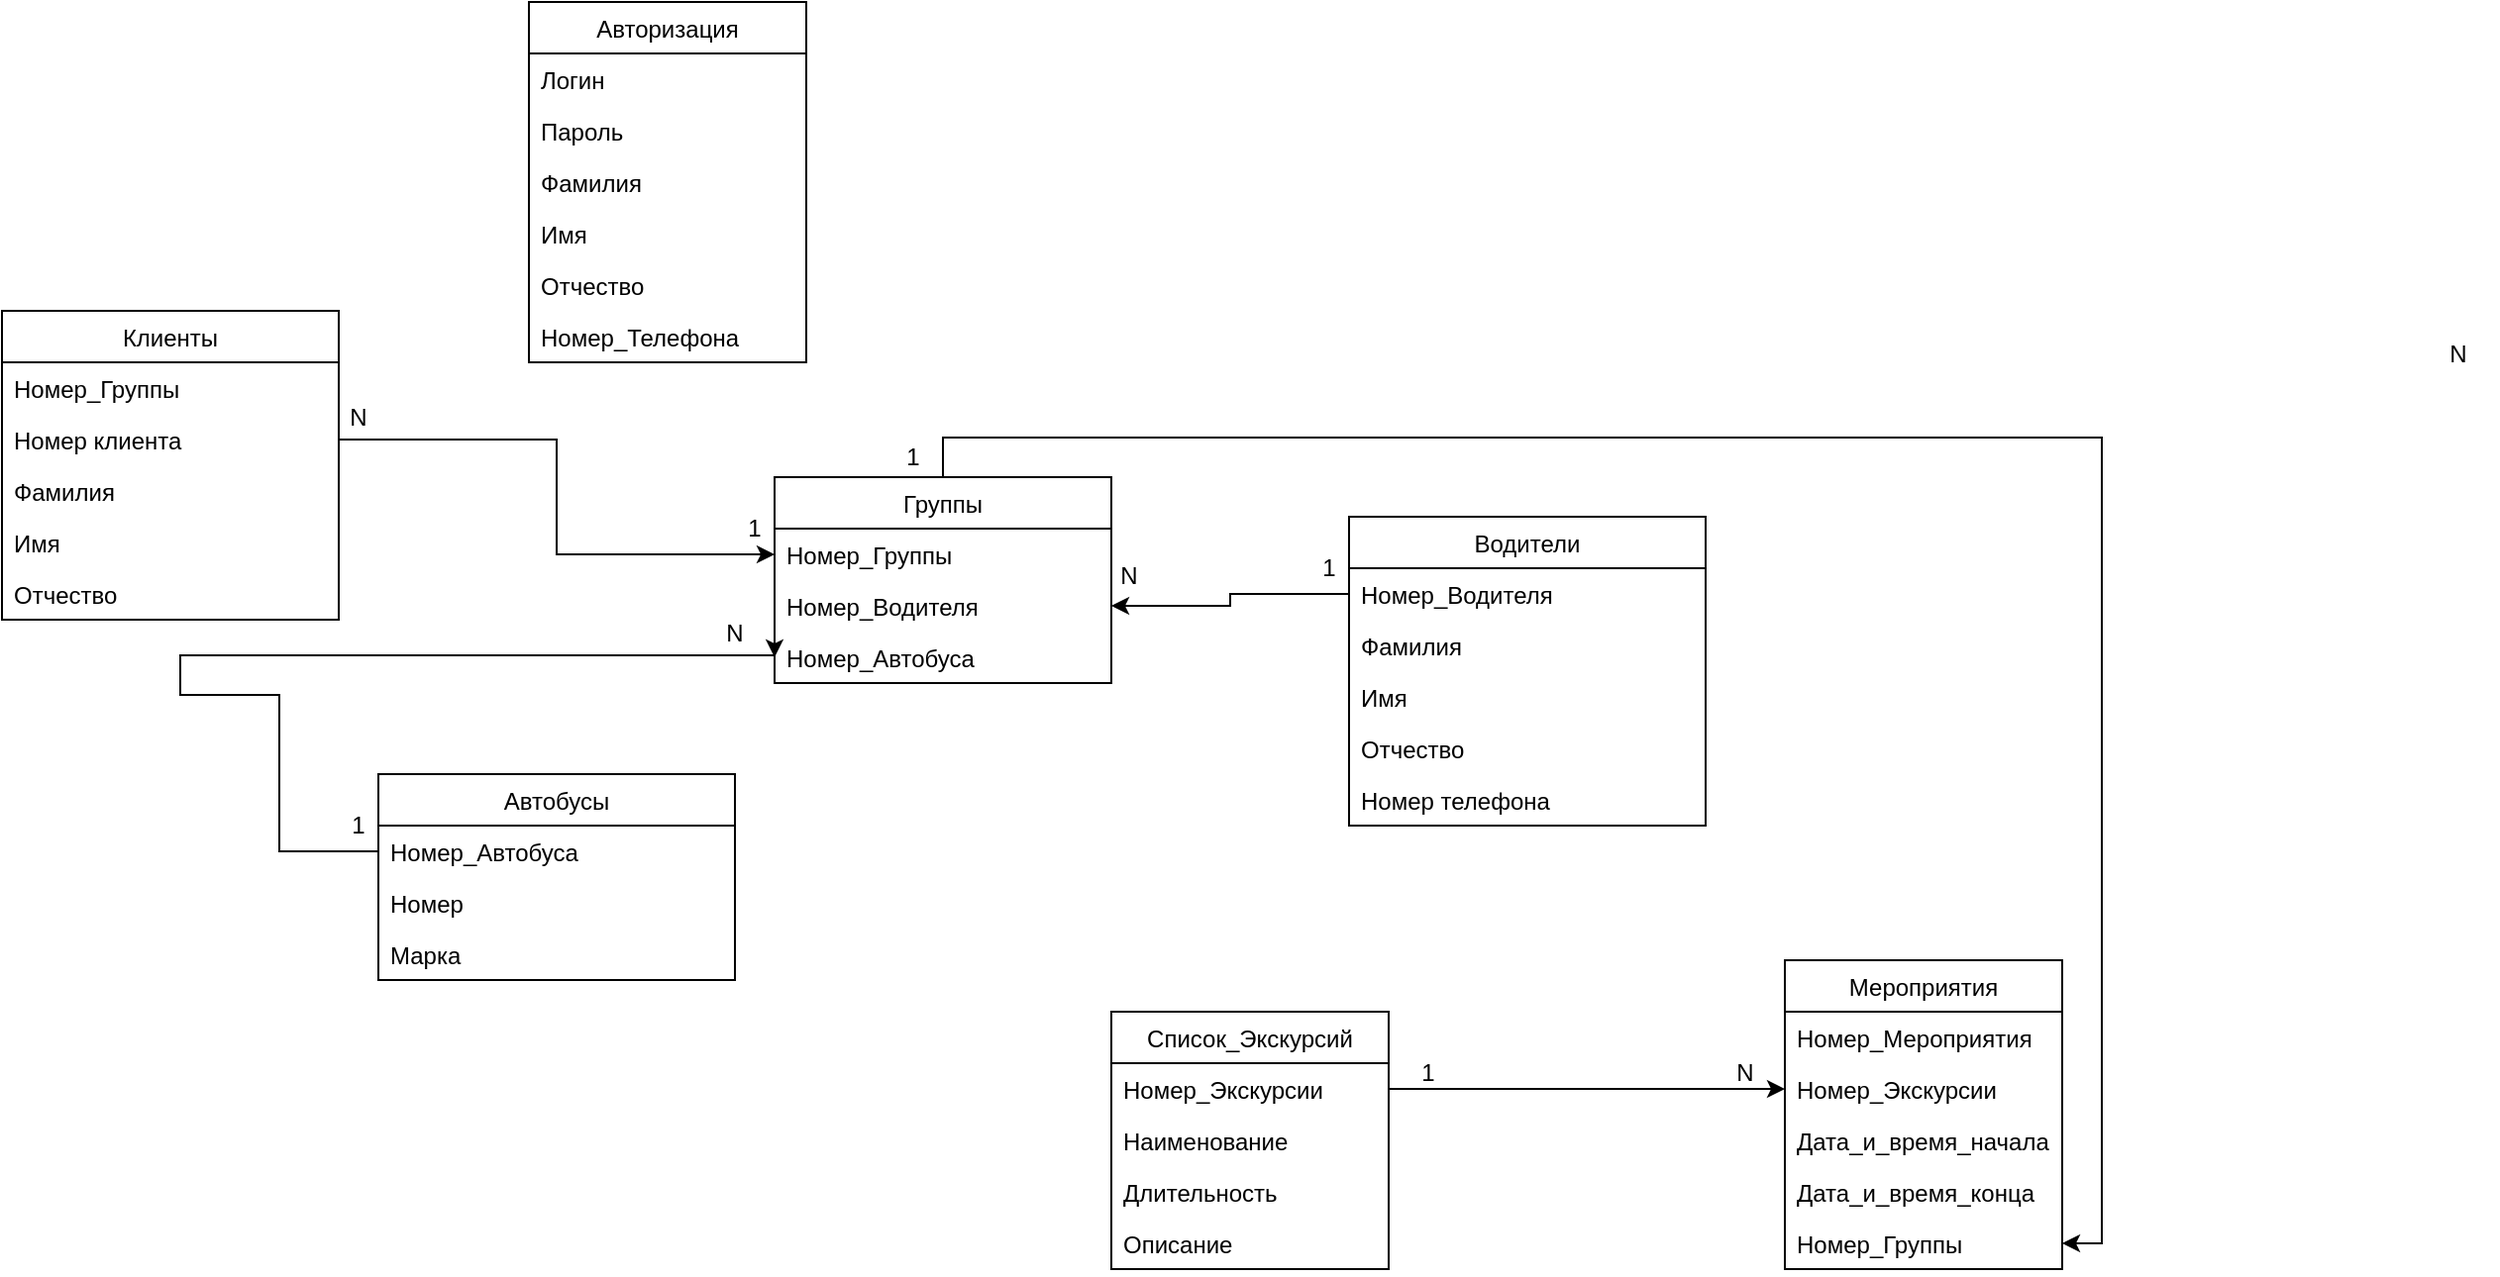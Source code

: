 <mxfile version="20.5.3" type="github" pages="3"><diagram id="Emxh4iSwS1DpKRrGcylt" name="ИМБД"><mxGraphModel dx="1673" dy="829" grid="1" gridSize="10" guides="1" tooltips="1" connect="1" arrows="1" fold="1" page="1" pageScale="1" pageWidth="827" pageHeight="1169" math="0" shadow="0"><root><mxCell id="BPt0qj2HamuHZTpBTeof-0"/><mxCell id="BPt0qj2HamuHZTpBTeof-1" parent="BPt0qj2HamuHZTpBTeof-0"/><mxCell id="1g8t_ctCW6GRgJLsp_G5-133" value="Список_Экскурсий" style="swimlane;fontStyle=0;childLayout=stackLayout;horizontal=1;startSize=26;fillColor=none;horizontalStack=0;resizeParent=1;resizeParentMax=0;resizeLast=0;collapsible=1;marginBottom=0;" parent="BPt0qj2HamuHZTpBTeof-1" vertex="1"><mxGeometry x="690" y="680" width="140" height="130" as="geometry"/></mxCell><mxCell id="1g8t_ctCW6GRgJLsp_G5-134" value="Номер_Экскурсии" style="text;strokeColor=none;fillColor=none;align=left;verticalAlign=top;spacingLeft=4;spacingRight=4;overflow=hidden;rotatable=0;points=[[0,0.5],[1,0.5]];portConstraint=eastwest;" parent="1g8t_ctCW6GRgJLsp_G5-133" vertex="1"><mxGeometry y="26" width="140" height="26" as="geometry"/></mxCell><mxCell id="1g8t_ctCW6GRgJLsp_G5-135" value="Наименование" style="text;strokeColor=none;fillColor=none;align=left;verticalAlign=top;spacingLeft=4;spacingRight=4;overflow=hidden;rotatable=0;points=[[0,0.5],[1,0.5]];portConstraint=eastwest;" parent="1g8t_ctCW6GRgJLsp_G5-133" vertex="1"><mxGeometry y="52" width="140" height="26" as="geometry"/></mxCell><mxCell id="1g8t_ctCW6GRgJLsp_G5-136" value="Длительность" style="text;strokeColor=none;fillColor=none;align=left;verticalAlign=top;spacingLeft=4;spacingRight=4;overflow=hidden;rotatable=0;points=[[0,0.5],[1,0.5]];portConstraint=eastwest;" parent="1g8t_ctCW6GRgJLsp_G5-133" vertex="1"><mxGeometry y="78" width="140" height="26" as="geometry"/></mxCell><mxCell id="1g8t_ctCW6GRgJLsp_G5-137" value="Описание" style="text;strokeColor=none;fillColor=none;align=left;verticalAlign=top;spacingLeft=4;spacingRight=4;overflow=hidden;rotatable=0;points=[[0,0.5],[1,0.5]];portConstraint=eastwest;" parent="1g8t_ctCW6GRgJLsp_G5-133" vertex="1"><mxGeometry y="104" width="140" height="26" as="geometry"/></mxCell><mxCell id="3Q4PdsSG1dRFdK6QT3vZ-11" value="" style="edgeStyle=orthogonalEdgeStyle;rounded=0;orthogonalLoop=1;jettySize=auto;html=1;entryX=0;entryY=0.5;entryDx=0;entryDy=0;exitX=1;exitY=0.5;exitDx=0;exitDy=0;" edge="1" parent="BPt0qj2HamuHZTpBTeof-1" source="3Q4PdsSG1dRFdK6QT3vZ-16" target="1g8t_ctCW6GRgJLsp_G5-139"><mxGeometry relative="1" as="geometry"><mxPoint x="360" y="440" as="sourcePoint"/></mxGeometry></mxCell><mxCell id="1g8t_ctCW6GRgJLsp_G5-138" value="Группы" style="swimlane;fontStyle=0;childLayout=stackLayout;horizontal=1;startSize=26;fillColor=none;horizontalStack=0;resizeParent=1;resizeParentMax=0;resizeLast=0;collapsible=1;marginBottom=0;" parent="BPt0qj2HamuHZTpBTeof-1" vertex="1"><mxGeometry x="520" y="410" width="170" height="104" as="geometry"><mxRectangle x="700" y="548" width="80" height="30" as="alternateBounds"/></mxGeometry></mxCell><mxCell id="1g8t_ctCW6GRgJLsp_G5-139" value="Номер_Группы" style="text;strokeColor=none;fillColor=none;align=left;verticalAlign=top;spacingLeft=4;spacingRight=4;overflow=hidden;rotatable=0;points=[[0,0.5],[1,0.5]];portConstraint=eastwest;" parent="1g8t_ctCW6GRgJLsp_G5-138" vertex="1"><mxGeometry y="26" width="170" height="26" as="geometry"/></mxCell><mxCell id="1g8t_ctCW6GRgJLsp_G5-140" value="Номер_Водителя" style="text;strokeColor=none;fillColor=none;align=left;verticalAlign=top;spacingLeft=4;spacingRight=4;overflow=hidden;rotatable=0;points=[[0,0.5],[1,0.5]];portConstraint=eastwest;" parent="1g8t_ctCW6GRgJLsp_G5-138" vertex="1"><mxGeometry y="52" width="170" height="26" as="geometry"/></mxCell><mxCell id="1g8t_ctCW6GRgJLsp_G5-141" value="Номер_Автобуса" style="text;strokeColor=none;fillColor=none;align=left;verticalAlign=top;spacingLeft=4;spacingRight=4;overflow=hidden;rotatable=0;points=[[0,0.5],[1,0.5]];portConstraint=eastwest;" parent="1g8t_ctCW6GRgJLsp_G5-138" vertex="1"><mxGeometry y="78" width="170" height="26" as="geometry"/></mxCell><mxCell id="1g8t_ctCW6GRgJLsp_G5-143" value="Авторизация" style="swimlane;fontStyle=0;childLayout=stackLayout;horizontal=1;startSize=26;fillColor=none;horizontalStack=0;resizeParent=1;resizeParentMax=0;resizeLast=0;collapsible=1;marginBottom=0;" parent="BPt0qj2HamuHZTpBTeof-1" vertex="1"><mxGeometry x="396" y="170" width="140" height="182" as="geometry"/></mxCell><mxCell id="1g8t_ctCW6GRgJLsp_G5-145" value="Логин" style="text;strokeColor=none;fillColor=none;align=left;verticalAlign=top;spacingLeft=4;spacingRight=4;overflow=hidden;rotatable=0;points=[[0,0.5],[1,0.5]];portConstraint=eastwest;" parent="1g8t_ctCW6GRgJLsp_G5-143" vertex="1"><mxGeometry y="26" width="140" height="26" as="geometry"/></mxCell><mxCell id="1g8t_ctCW6GRgJLsp_G5-146" value="Пароль" style="text;strokeColor=none;fillColor=none;align=left;verticalAlign=top;spacingLeft=4;spacingRight=4;overflow=hidden;rotatable=0;points=[[0,0.5],[1,0.5]];portConstraint=eastwest;" parent="1g8t_ctCW6GRgJLsp_G5-143" vertex="1"><mxGeometry y="52" width="140" height="26" as="geometry"/></mxCell><mxCell id="1g8t_ctCW6GRgJLsp_G5-147" value="Фамилия" style="text;strokeColor=none;fillColor=none;align=left;verticalAlign=top;spacingLeft=4;spacingRight=4;overflow=hidden;rotatable=0;points=[[0,0.5],[1,0.5]];portConstraint=eastwest;" parent="1g8t_ctCW6GRgJLsp_G5-143" vertex="1"><mxGeometry y="78" width="140" height="26" as="geometry"/></mxCell><mxCell id="1g8t_ctCW6GRgJLsp_G5-148" value="Имя" style="text;strokeColor=none;fillColor=none;align=left;verticalAlign=top;spacingLeft=4;spacingRight=4;overflow=hidden;rotatable=0;points=[[0,0.5],[1,0.5]];portConstraint=eastwest;" parent="1g8t_ctCW6GRgJLsp_G5-143" vertex="1"><mxGeometry y="104" width="140" height="26" as="geometry"/></mxCell><mxCell id="1g8t_ctCW6GRgJLsp_G5-149" value="Отчество" style="text;strokeColor=none;fillColor=none;align=left;verticalAlign=top;spacingLeft=4;spacingRight=4;overflow=hidden;rotatable=0;points=[[0,0.5],[1,0.5]];portConstraint=eastwest;" parent="1g8t_ctCW6GRgJLsp_G5-143" vertex="1"><mxGeometry y="130" width="140" height="26" as="geometry"/></mxCell><mxCell id="1g8t_ctCW6GRgJLsp_G5-150" value="Номер_Телефона" style="text;strokeColor=none;fillColor=none;align=left;verticalAlign=top;spacingLeft=4;spacingRight=4;overflow=hidden;rotatable=0;points=[[0,0.5],[1,0.5]];portConstraint=eastwest;" parent="1g8t_ctCW6GRgJLsp_G5-143" vertex="1"><mxGeometry y="156" width="140" height="26" as="geometry"/></mxCell><mxCell id="1g8t_ctCW6GRgJLsp_G5-151" value="1" style="text;html=1;strokeColor=none;fillColor=none;align=center;verticalAlign=middle;whiteSpace=wrap;rounded=0;" parent="BPt0qj2HamuHZTpBTeof-1" vertex="1"><mxGeometry x="830" y="701" width="40" height="20" as="geometry"/></mxCell><mxCell id="1g8t_ctCW6GRgJLsp_G5-152" value="N" style="text;html=1;strokeColor=none;fillColor=none;align=center;verticalAlign=middle;whiteSpace=wrap;rounded=0;" parent="BPt0qj2HamuHZTpBTeof-1" vertex="1"><mxGeometry x="990" y="701" width="40" height="20" as="geometry"/></mxCell><mxCell id="1g8t_ctCW6GRgJLsp_G5-153" value="Мероприятия" style="swimlane;fontStyle=0;childLayout=stackLayout;horizontal=1;startSize=26;fillColor=none;horizontalStack=0;resizeParent=1;resizeParentMax=0;resizeLast=0;collapsible=1;marginBottom=0;" parent="BPt0qj2HamuHZTpBTeof-1" vertex="1"><mxGeometry x="1030" y="654" width="140" height="156" as="geometry"/></mxCell><mxCell id="1g8t_ctCW6GRgJLsp_G5-154" value="Номер_Мероприятия" style="text;strokeColor=none;fillColor=none;align=left;verticalAlign=top;spacingLeft=4;spacingRight=4;overflow=hidden;rotatable=0;points=[[0,0.5],[1,0.5]];portConstraint=eastwest;" parent="1g8t_ctCW6GRgJLsp_G5-153" vertex="1"><mxGeometry y="26" width="140" height="26" as="geometry"/></mxCell><mxCell id="1g8t_ctCW6GRgJLsp_G5-155" value="Номер_Экскурсии" style="text;strokeColor=none;fillColor=none;align=left;verticalAlign=top;spacingLeft=4;spacingRight=4;overflow=hidden;rotatable=0;points=[[0,0.5],[1,0.5]];portConstraint=eastwest;" parent="1g8t_ctCW6GRgJLsp_G5-153" vertex="1"><mxGeometry y="52" width="140" height="26" as="geometry"/></mxCell><mxCell id="1g8t_ctCW6GRgJLsp_G5-156" value="Дата_и_время_начала" style="text;strokeColor=none;fillColor=none;align=left;verticalAlign=top;spacingLeft=4;spacingRight=4;overflow=hidden;rotatable=0;points=[[0,0.5],[1,0.5]];portConstraint=eastwest;" parent="1g8t_ctCW6GRgJLsp_G5-153" vertex="1"><mxGeometry y="78" width="140" height="26" as="geometry"/></mxCell><mxCell id="1g8t_ctCW6GRgJLsp_G5-157" value="Дата_и_время_конца" style="text;strokeColor=none;fillColor=none;align=left;verticalAlign=top;spacingLeft=4;spacingRight=4;overflow=hidden;rotatable=0;points=[[0,0.5],[1,0.5]];portConstraint=eastwest;" parent="1g8t_ctCW6GRgJLsp_G5-153" vertex="1"><mxGeometry y="104" width="140" height="26" as="geometry"/></mxCell><mxCell id="1g8t_ctCW6GRgJLsp_G5-158" value="Номер_Группы" style="text;strokeColor=none;fillColor=none;align=left;verticalAlign=top;spacingLeft=4;spacingRight=4;overflow=hidden;rotatable=0;points=[[0,0.5],[1,0.5]];portConstraint=eastwest;" parent="1g8t_ctCW6GRgJLsp_G5-153" vertex="1"><mxGeometry y="130" width="140" height="26" as="geometry"/></mxCell><mxCell id="1g8t_ctCW6GRgJLsp_G5-159" style="edgeStyle=orthogonalEdgeStyle;rounded=0;orthogonalLoop=1;jettySize=auto;html=1;exitX=1;exitY=0.5;exitDx=0;exitDy=0;entryX=0;entryY=0.5;entryDx=0;entryDy=0;" parent="BPt0qj2HamuHZTpBTeof-1" source="1g8t_ctCW6GRgJLsp_G5-134" target="1g8t_ctCW6GRgJLsp_G5-155" edge="1"><mxGeometry relative="1" as="geometry"/></mxCell><mxCell id="1g8t_ctCW6GRgJLsp_G5-160" style="edgeStyle=orthogonalEdgeStyle;rounded=0;orthogonalLoop=1;jettySize=auto;html=1;exitX=0.5;exitY=0;exitDx=0;exitDy=0;entryX=1;entryY=0.5;entryDx=0;entryDy=0;" parent="BPt0qj2HamuHZTpBTeof-1" source="1g8t_ctCW6GRgJLsp_G5-138" target="1g8t_ctCW6GRgJLsp_G5-158" edge="1"><mxGeometry relative="1" as="geometry"/></mxCell><mxCell id="1g8t_ctCW6GRgJLsp_G5-161" value="1" style="text;html=1;strokeColor=none;fillColor=none;align=center;verticalAlign=middle;whiteSpace=wrap;rounded=0;" parent="BPt0qj2HamuHZTpBTeof-1" vertex="1"><mxGeometry x="570" y="390" width="40" height="20" as="geometry"/></mxCell><mxCell id="1g8t_ctCW6GRgJLsp_G5-162" value="N" style="text;html=1;strokeColor=none;fillColor=none;align=center;verticalAlign=middle;whiteSpace=wrap;rounded=0;" parent="BPt0qj2HamuHZTpBTeof-1" vertex="1"><mxGeometry x="1350" y="338" width="40" height="20" as="geometry"/></mxCell><mxCell id="1g8t_ctCW6GRgJLsp_G5-172" value="Водители" style="swimlane;fontStyle=0;childLayout=stackLayout;horizontal=1;startSize=26;fillColor=none;horizontalStack=0;resizeParent=1;resizeParentMax=0;resizeLast=0;collapsible=1;marginBottom=0;" parent="BPt0qj2HamuHZTpBTeof-1" vertex="1"><mxGeometry x="810" y="430" width="180" height="156" as="geometry"/></mxCell><mxCell id="1g8t_ctCW6GRgJLsp_G5-173" value="Номер_Водителя" style="text;strokeColor=none;fillColor=none;align=left;verticalAlign=top;spacingLeft=4;spacingRight=4;overflow=hidden;rotatable=0;points=[[0,0.5],[1,0.5]];portConstraint=eastwest;" parent="1g8t_ctCW6GRgJLsp_G5-172" vertex="1"><mxGeometry y="26" width="180" height="26" as="geometry"/></mxCell><mxCell id="1g8t_ctCW6GRgJLsp_G5-174" value="Фамилия" style="text;strokeColor=none;fillColor=none;align=left;verticalAlign=top;spacingLeft=4;spacingRight=4;overflow=hidden;rotatable=0;points=[[0,0.5],[1,0.5]];portConstraint=eastwest;" parent="1g8t_ctCW6GRgJLsp_G5-172" vertex="1"><mxGeometry y="52" width="180" height="26" as="geometry"/></mxCell><mxCell id="1g8t_ctCW6GRgJLsp_G5-175" value="Имя" style="text;strokeColor=none;fillColor=none;align=left;verticalAlign=top;spacingLeft=4;spacingRight=4;overflow=hidden;rotatable=0;points=[[0,0.5],[1,0.5]];portConstraint=eastwest;" parent="1g8t_ctCW6GRgJLsp_G5-172" vertex="1"><mxGeometry y="78" width="180" height="26" as="geometry"/></mxCell><mxCell id="1g8t_ctCW6GRgJLsp_G5-176" value="Отчество" style="text;strokeColor=none;fillColor=none;align=left;verticalAlign=top;spacingLeft=4;spacingRight=4;overflow=hidden;rotatable=0;points=[[0,0.5],[1,0.5]];portConstraint=eastwest;" parent="1g8t_ctCW6GRgJLsp_G5-172" vertex="1"><mxGeometry y="104" width="180" height="26" as="geometry"/></mxCell><mxCell id="1g8t_ctCW6GRgJLsp_G5-177" value="Номер телефона" style="text;strokeColor=none;fillColor=none;align=left;verticalAlign=top;spacingLeft=4;spacingRight=4;overflow=hidden;rotatable=0;points=[[0,0.5],[1,0.5]];portConstraint=eastwest;" parent="1g8t_ctCW6GRgJLsp_G5-172" vertex="1"><mxGeometry y="130" width="180" height="26" as="geometry"/></mxCell><mxCell id="1g8t_ctCW6GRgJLsp_G5-178" value="Автобусы" style="swimlane;fontStyle=0;childLayout=stackLayout;horizontal=1;startSize=26;fillColor=none;horizontalStack=0;resizeParent=1;resizeParentMax=0;resizeLast=0;collapsible=1;marginBottom=0;" parent="BPt0qj2HamuHZTpBTeof-1" vertex="1"><mxGeometry x="320" y="560" width="180" height="104" as="geometry"/></mxCell><mxCell id="1g8t_ctCW6GRgJLsp_G5-179" value="Номер_Автобуса" style="text;strokeColor=none;fillColor=none;align=left;verticalAlign=top;spacingLeft=4;spacingRight=4;overflow=hidden;rotatable=0;points=[[0,0.5],[1,0.5]];portConstraint=eastwest;" parent="1g8t_ctCW6GRgJLsp_G5-178" vertex="1"><mxGeometry y="26" width="180" height="26" as="geometry"/></mxCell><mxCell id="1g8t_ctCW6GRgJLsp_G5-180" value="Номер" style="text;strokeColor=none;fillColor=none;align=left;verticalAlign=top;spacingLeft=4;spacingRight=4;overflow=hidden;rotatable=0;points=[[0,0.5],[1,0.5]];portConstraint=eastwest;" parent="1g8t_ctCW6GRgJLsp_G5-178" vertex="1"><mxGeometry y="52" width="180" height="26" as="geometry"/></mxCell><mxCell id="1g8t_ctCW6GRgJLsp_G5-181" value="Марка" style="text;strokeColor=none;fillColor=none;align=left;verticalAlign=top;spacingLeft=4;spacingRight=4;overflow=hidden;rotatable=0;points=[[0,0.5],[1,0.5]];portConstraint=eastwest;" parent="1g8t_ctCW6GRgJLsp_G5-178" vertex="1"><mxGeometry y="78" width="180" height="26" as="geometry"/></mxCell><mxCell id="1g8t_ctCW6GRgJLsp_G5-182" style="edgeStyle=orthogonalEdgeStyle;rounded=0;orthogonalLoop=1;jettySize=auto;html=1;exitX=0;exitY=0.5;exitDx=0;exitDy=0;entryX=1;entryY=0.5;entryDx=0;entryDy=0;" parent="BPt0qj2HamuHZTpBTeof-1" source="1g8t_ctCW6GRgJLsp_G5-173" target="1g8t_ctCW6GRgJLsp_G5-140" edge="1"><mxGeometry relative="1" as="geometry"/></mxCell><mxCell id="1g8t_ctCW6GRgJLsp_G5-183" value="1" style="text;html=1;strokeColor=none;fillColor=none;align=center;verticalAlign=middle;whiteSpace=wrap;rounded=0;" parent="BPt0qj2HamuHZTpBTeof-1" vertex="1"><mxGeometry x="780" y="446" width="40" height="20" as="geometry"/></mxCell><mxCell id="1g8t_ctCW6GRgJLsp_G5-185" value="1" style="text;html=1;strokeColor=none;fillColor=none;align=center;verticalAlign=middle;whiteSpace=wrap;rounded=0;" parent="BPt0qj2HamuHZTpBTeof-1" vertex="1"><mxGeometry x="290" y="576" width="40" height="20" as="geometry"/></mxCell><mxCell id="1g8t_ctCW6GRgJLsp_G5-186" value="N" style="text;html=1;strokeColor=none;fillColor=none;align=center;verticalAlign=middle;whiteSpace=wrap;rounded=0;" parent="BPt0qj2HamuHZTpBTeof-1" vertex="1"><mxGeometry x="679" y="450" width="40" height="20" as="geometry"/></mxCell><mxCell id="1g8t_ctCW6GRgJLsp_G5-187" value="N" style="text;html=1;strokeColor=none;fillColor=none;align=center;verticalAlign=middle;whiteSpace=wrap;rounded=0;" parent="BPt0qj2HamuHZTpBTeof-1" vertex="1"><mxGeometry x="480" y="479" width="40" height="20" as="geometry"/></mxCell><mxCell id="WJUVrEZMmfWAK8FBuqxf-2" style="edgeStyle=orthogonalEdgeStyle;rounded=0;orthogonalLoop=1;jettySize=auto;html=1;exitX=0;exitY=0.5;exitDx=0;exitDy=0;entryX=0;entryY=0.5;entryDx=0;entryDy=0;" edge="1" parent="BPt0qj2HamuHZTpBTeof-1" source="1g8t_ctCW6GRgJLsp_G5-179" target="1g8t_ctCW6GRgJLsp_G5-141"><mxGeometry relative="1" as="geometry"><Array as="points"><mxPoint x="270" y="599"/><mxPoint x="270" y="520"/><mxPoint x="220" y="520"/><mxPoint x="220" y="500"/><mxPoint x="520" y="500"/></Array><mxPoint x="-160" y="565" as="targetPoint"/></mxGeometry></mxCell><mxCell id="3Q4PdsSG1dRFdK6QT3vZ-7" value="Клиенты" style="swimlane;fontStyle=0;childLayout=stackLayout;horizontal=1;startSize=26;fillColor=none;horizontalStack=0;resizeParent=1;resizeParentMax=0;resizeLast=0;collapsible=1;marginBottom=0;" vertex="1" parent="BPt0qj2HamuHZTpBTeof-1"><mxGeometry x="130" y="326" width="170" height="156" as="geometry"><mxRectangle x="700" y="548" width="80" height="30" as="alternateBounds"/></mxGeometry></mxCell><mxCell id="3Q4PdsSG1dRFdK6QT3vZ-8" value="Номер_Группы" style="text;strokeColor=none;fillColor=none;align=left;verticalAlign=top;spacingLeft=4;spacingRight=4;overflow=hidden;rotatable=0;points=[[0,0.5],[1,0.5]];portConstraint=eastwest;" vertex="1" parent="3Q4PdsSG1dRFdK6QT3vZ-7"><mxGeometry y="26" width="170" height="26" as="geometry"/></mxCell><mxCell id="3Q4PdsSG1dRFdK6QT3vZ-16" value="Номер клиента" style="text;strokeColor=none;fillColor=none;align=left;verticalAlign=top;spacingLeft=4;spacingRight=4;overflow=hidden;rotatable=0;points=[[0,0.5],[1,0.5]];portConstraint=eastwest;" vertex="1" parent="3Q4PdsSG1dRFdK6QT3vZ-7"><mxGeometry y="52" width="170" height="26" as="geometry"/></mxCell><mxCell id="3Q4PdsSG1dRFdK6QT3vZ-9" value="Фамилия" style="text;strokeColor=none;fillColor=none;align=left;verticalAlign=top;spacingLeft=4;spacingRight=4;overflow=hidden;rotatable=0;points=[[0,0.5],[1,0.5]];portConstraint=eastwest;" vertex="1" parent="3Q4PdsSG1dRFdK6QT3vZ-7"><mxGeometry y="78" width="170" height="26" as="geometry"/></mxCell><mxCell id="3Q4PdsSG1dRFdK6QT3vZ-13" value="Имя&#10;" style="text;strokeColor=none;fillColor=none;align=left;verticalAlign=top;spacingLeft=4;spacingRight=4;overflow=hidden;rotatable=0;points=[[0,0.5],[1,0.5]];portConstraint=eastwest;" vertex="1" parent="3Q4PdsSG1dRFdK6QT3vZ-7"><mxGeometry y="104" width="170" height="26" as="geometry"/></mxCell><mxCell id="3Q4PdsSG1dRFdK6QT3vZ-10" value="Отчество" style="text;strokeColor=none;fillColor=none;align=left;verticalAlign=top;spacingLeft=4;spacingRight=4;overflow=hidden;rotatable=0;points=[[0,0.5],[1,0.5]];portConstraint=eastwest;" vertex="1" parent="3Q4PdsSG1dRFdK6QT3vZ-7"><mxGeometry y="130" width="170" height="26" as="geometry"/></mxCell><mxCell id="3Q4PdsSG1dRFdK6QT3vZ-14" value="1" style="text;html=1;strokeColor=none;fillColor=none;align=center;verticalAlign=middle;whiteSpace=wrap;rounded=0;" vertex="1" parent="BPt0qj2HamuHZTpBTeof-1"><mxGeometry x="490" y="426" width="40" height="20" as="geometry"/></mxCell><mxCell id="3Q4PdsSG1dRFdK6QT3vZ-15" value="N" style="text;html=1;strokeColor=none;fillColor=none;align=center;verticalAlign=middle;whiteSpace=wrap;rounded=0;" vertex="1" parent="BPt0qj2HamuHZTpBTeof-1"><mxGeometry x="290" y="370" width="40" height="20" as="geometry"/></mxCell></root></mxGraphModel></diagram><diagram id="kT7qYRvRBt5MA8PJvkrh" name="ДМБД"><mxGraphModel dx="2605" dy="881" grid="1" gridSize="10" guides="1" tooltips="1" connect="1" arrows="1" fold="1" page="1" pageScale="1" pageWidth="827" pageHeight="1169" math="0" shadow="0"><root><mxCell id="0"/><mxCell id="1" parent="0"/><mxCell id="nbHnSsZQPFHzkMGXKjEx-72" value="Auth" style="shape=table;startSize=30;container=1;collapsible=1;childLayout=tableLayout;fixedRows=1;rowLines=0;fontStyle=1;align=center;resizeLast=1;" vertex="1" parent="1"><mxGeometry x="350" y="40" width="330" height="280" as="geometry"><mxRectangle x="70" y="60" width="70" height="30" as="alternateBounds"/></mxGeometry></mxCell><mxCell id="nbHnSsZQPFHzkMGXKjEx-73" value="" style="shape=partialRectangle;collapsible=0;dropTarget=0;pointerEvents=0;fillColor=none;top=0;left=0;bottom=1;right=0;points=[[0,0.5],[1,0.5]];portConstraint=eastwest;" vertex="1" parent="nbHnSsZQPFHzkMGXKjEx-72"><mxGeometry y="30" width="330" height="30" as="geometry"/></mxCell><mxCell id="nbHnSsZQPFHzkMGXKjEx-74" value="PK" style="shape=partialRectangle;connectable=0;fillColor=none;top=0;left=0;bottom=0;right=0;fontStyle=1;overflow=hidden;" vertex="1" parent="nbHnSsZQPFHzkMGXKjEx-73"><mxGeometry width="30" height="30" as="geometry"><mxRectangle width="30" height="30" as="alternateBounds"/></mxGeometry></mxCell><mxCell id="nbHnSsZQPFHzkMGXKjEx-75" value="FieldName" style="shape=partialRectangle;connectable=0;fillColor=none;top=0;left=0;bottom=0;right=0;align=center;spacingLeft=6;fontStyle=5;overflow=hidden;" vertex="1" parent="nbHnSsZQPFHzkMGXKjEx-73"><mxGeometry x="30" width="150" height="30" as="geometry"><mxRectangle width="150" height="30" as="alternateBounds"/></mxGeometry></mxCell><mxCell id="nbHnSsZQPFHzkMGXKjEx-76" value="datatype" style="shape=partialRectangle;connectable=0;fillColor=none;top=0;left=0;bottom=0;right=0;align=center;spacingLeft=6;fontStyle=5;overflow=hidden;" vertex="1" parent="nbHnSsZQPFHzkMGXKjEx-73"><mxGeometry x="180" width="150" height="30" as="geometry"><mxRectangle width="150" height="30" as="alternateBounds"/></mxGeometry></mxCell><mxCell id="nbHnSsZQPFHzkMGXKjEx-77" value="" style="shape=partialRectangle;collapsible=0;dropTarget=0;pointerEvents=0;fillColor=none;top=0;left=0;bottom=0;right=0;points=[[0,0.5],[1,0.5]];portConstraint=eastwest;" vertex="1" parent="nbHnSsZQPFHzkMGXKjEx-72"><mxGeometry y="60" width="330" height="30" as="geometry"/></mxCell><mxCell id="nbHnSsZQPFHzkMGXKjEx-78" value="" style="shape=partialRectangle;connectable=0;fillColor=none;top=0;left=0;bottom=0;right=0;editable=1;overflow=hidden;" vertex="1" parent="nbHnSsZQPFHzkMGXKjEx-77"><mxGeometry width="30" height="30" as="geometry"><mxRectangle width="30" height="30" as="alternateBounds"/></mxGeometry></mxCell><mxCell id="nbHnSsZQPFHzkMGXKjEx-79" value="" style="shape=partialRectangle;connectable=0;fillColor=none;top=0;left=0;bottom=0;right=0;align=left;spacingLeft=6;overflow=hidden;" vertex="1" parent="nbHnSsZQPFHzkMGXKjEx-77"><mxGeometry x="30" width="150" height="30" as="geometry"><mxRectangle width="150" height="30" as="alternateBounds"/></mxGeometry></mxCell><mxCell id="nbHnSsZQPFHzkMGXKjEx-80" value="" style="shape=partialRectangle;connectable=0;fillColor=none;top=0;left=0;bottom=0;right=0;align=center;spacingLeft=6;overflow=hidden;" vertex="1" parent="nbHnSsZQPFHzkMGXKjEx-77"><mxGeometry x="180" width="150" height="30" as="geometry"><mxRectangle width="150" height="30" as="alternateBounds"/></mxGeometry></mxCell><mxCell id="nbHnSsZQPFHzkMGXKjEx-81" value="" style="shape=partialRectangle;collapsible=0;dropTarget=0;pointerEvents=0;fillColor=none;top=0;left=0;bottom=0;right=0;points=[[0,0.5],[1,0.5]];portConstraint=eastwest;" vertex="1" parent="nbHnSsZQPFHzkMGXKjEx-72"><mxGeometry y="90" width="330" height="30" as="geometry"/></mxCell><mxCell id="nbHnSsZQPFHzkMGXKjEx-82" value="" style="shape=partialRectangle;connectable=0;fillColor=none;top=0;left=0;bottom=0;right=0;editable=1;overflow=hidden;" vertex="1" parent="nbHnSsZQPFHzkMGXKjEx-81"><mxGeometry width="30" height="30" as="geometry"><mxRectangle width="30" height="30" as="alternateBounds"/></mxGeometry></mxCell><mxCell id="nbHnSsZQPFHzkMGXKjEx-83" value="Login" style="shape=partialRectangle;connectable=0;fillColor=none;top=0;left=0;bottom=0;right=0;align=left;spacingLeft=6;overflow=hidden;" vertex="1" parent="nbHnSsZQPFHzkMGXKjEx-81"><mxGeometry x="30" width="150" height="30" as="geometry"><mxRectangle width="150" height="30" as="alternateBounds"/></mxGeometry></mxCell><mxCell id="nbHnSsZQPFHzkMGXKjEx-84" value="nvarchar(40)" style="shape=partialRectangle;connectable=0;fillColor=none;top=0;left=0;bottom=0;right=0;align=center;spacingLeft=6;overflow=hidden;" vertex="1" parent="nbHnSsZQPFHzkMGXKjEx-81"><mxGeometry x="180" width="150" height="30" as="geometry"><mxRectangle width="150" height="30" as="alternateBounds"/></mxGeometry></mxCell><mxCell id="nbHnSsZQPFHzkMGXKjEx-85" value="" style="shape=partialRectangle;collapsible=0;dropTarget=0;pointerEvents=0;fillColor=none;top=0;left=0;bottom=0;right=0;points=[[0,0.5],[1,0.5]];portConstraint=eastwest;" vertex="1" parent="nbHnSsZQPFHzkMGXKjEx-72"><mxGeometry y="120" width="330" height="30" as="geometry"/></mxCell><mxCell id="nbHnSsZQPFHzkMGXKjEx-86" value="" style="shape=partialRectangle;connectable=0;fillColor=none;top=0;left=0;bottom=0;right=0;editable=1;overflow=hidden;" vertex="1" parent="nbHnSsZQPFHzkMGXKjEx-85"><mxGeometry width="30" height="30" as="geometry"><mxRectangle width="30" height="30" as="alternateBounds"/></mxGeometry></mxCell><mxCell id="nbHnSsZQPFHzkMGXKjEx-87" value="Password" style="shape=partialRectangle;connectable=0;fillColor=none;top=0;left=0;bottom=0;right=0;align=left;spacingLeft=6;overflow=hidden;" vertex="1" parent="nbHnSsZQPFHzkMGXKjEx-85"><mxGeometry x="30" width="150" height="30" as="geometry"><mxRectangle width="150" height="30" as="alternateBounds"/></mxGeometry></mxCell><mxCell id="nbHnSsZQPFHzkMGXKjEx-88" value="nvarchar(40)" style="shape=partialRectangle;connectable=0;fillColor=none;top=0;left=0;bottom=0;right=0;align=center;spacingLeft=6;overflow=hidden;" vertex="1" parent="nbHnSsZQPFHzkMGXKjEx-85"><mxGeometry x="180" width="150" height="30" as="geometry"><mxRectangle width="150" height="30" as="alternateBounds"/></mxGeometry></mxCell><mxCell id="nbHnSsZQPFHzkMGXKjEx-89" value="" style="shape=partialRectangle;collapsible=0;dropTarget=0;pointerEvents=0;fillColor=none;top=0;left=0;bottom=0;right=0;points=[[0,0.5],[1,0.5]];portConstraint=eastwest;" vertex="1" parent="nbHnSsZQPFHzkMGXKjEx-72"><mxGeometry y="150" width="330" height="30" as="geometry"/></mxCell><mxCell id="nbHnSsZQPFHzkMGXKjEx-90" value="" style="shape=partialRectangle;connectable=0;fillColor=none;top=0;left=0;bottom=0;right=0;editable=1;overflow=hidden;" vertex="1" parent="nbHnSsZQPFHzkMGXKjEx-89"><mxGeometry width="30" height="30" as="geometry"><mxRectangle width="30" height="30" as="alternateBounds"/></mxGeometry></mxCell><mxCell id="nbHnSsZQPFHzkMGXKjEx-91" value="LName" style="shape=partialRectangle;connectable=0;fillColor=none;top=0;left=0;bottom=0;right=0;align=left;spacingLeft=6;overflow=hidden;" vertex="1" parent="nbHnSsZQPFHzkMGXKjEx-89"><mxGeometry x="30" width="150" height="30" as="geometry"><mxRectangle width="150" height="30" as="alternateBounds"/></mxGeometry></mxCell><mxCell id="nbHnSsZQPFHzkMGXKjEx-92" value="varchar(80)" style="shape=partialRectangle;connectable=0;fillColor=none;top=0;left=0;bottom=0;right=0;align=center;spacingLeft=6;overflow=hidden;" vertex="1" parent="nbHnSsZQPFHzkMGXKjEx-89"><mxGeometry x="180" width="150" height="30" as="geometry"><mxRectangle width="150" height="30" as="alternateBounds"/></mxGeometry></mxCell><mxCell id="nbHnSsZQPFHzkMGXKjEx-93" value="" style="shape=partialRectangle;collapsible=0;dropTarget=0;pointerEvents=0;fillColor=none;top=0;left=0;bottom=0;right=0;points=[[0,0.5],[1,0.5]];portConstraint=eastwest;" vertex="1" parent="nbHnSsZQPFHzkMGXKjEx-72"><mxGeometry y="180" width="330" height="30" as="geometry"/></mxCell><mxCell id="nbHnSsZQPFHzkMGXKjEx-94" value="" style="shape=partialRectangle;connectable=0;fillColor=none;top=0;left=0;bottom=0;right=0;editable=1;overflow=hidden;" vertex="1" parent="nbHnSsZQPFHzkMGXKjEx-93"><mxGeometry width="30" height="30" as="geometry"><mxRectangle width="30" height="30" as="alternateBounds"/></mxGeometry></mxCell><mxCell id="nbHnSsZQPFHzkMGXKjEx-95" value="FName" style="shape=partialRectangle;connectable=0;fillColor=none;top=0;left=0;bottom=0;right=0;align=left;spacingLeft=6;overflow=hidden;" vertex="1" parent="nbHnSsZQPFHzkMGXKjEx-93"><mxGeometry x="30" width="150" height="30" as="geometry"><mxRectangle width="150" height="30" as="alternateBounds"/></mxGeometry></mxCell><mxCell id="nbHnSsZQPFHzkMGXKjEx-96" value=" varchar(70)" style="shape=partialRectangle;connectable=0;fillColor=none;top=0;left=0;bottom=0;right=0;align=center;spacingLeft=6;overflow=hidden;" vertex="1" parent="nbHnSsZQPFHzkMGXKjEx-93"><mxGeometry x="180" width="150" height="30" as="geometry"><mxRectangle width="150" height="30" as="alternateBounds"/></mxGeometry></mxCell><mxCell id="nbHnSsZQPFHzkMGXKjEx-97" value="" style="shape=partialRectangle;collapsible=0;dropTarget=0;pointerEvents=0;fillColor=none;top=0;left=0;bottom=0;right=0;points=[[0,0.5],[1,0.5]];portConstraint=eastwest;" vertex="1" parent="nbHnSsZQPFHzkMGXKjEx-72"><mxGeometry y="210" width="330" height="30" as="geometry"/></mxCell><mxCell id="nbHnSsZQPFHzkMGXKjEx-98" value="" style="shape=partialRectangle;connectable=0;fillColor=none;top=0;left=0;bottom=0;right=0;editable=1;overflow=hidden;" vertex="1" parent="nbHnSsZQPFHzkMGXKjEx-97"><mxGeometry width="30" height="30" as="geometry"><mxRectangle width="30" height="30" as="alternateBounds"/></mxGeometry></mxCell><mxCell id="nbHnSsZQPFHzkMGXKjEx-99" value="LName" style="shape=partialRectangle;connectable=0;fillColor=none;top=0;left=0;bottom=0;right=0;align=left;spacingLeft=6;overflow=hidden;" vertex="1" parent="nbHnSsZQPFHzkMGXKjEx-97"><mxGeometry x="30" width="150" height="30" as="geometry"><mxRectangle width="150" height="30" as="alternateBounds"/></mxGeometry></mxCell><mxCell id="nbHnSsZQPFHzkMGXKjEx-100" value="varchar(100)" style="shape=partialRectangle;connectable=0;fillColor=none;top=0;left=0;bottom=0;right=0;align=center;spacingLeft=6;overflow=hidden;" vertex="1" parent="nbHnSsZQPFHzkMGXKjEx-97"><mxGeometry x="180" width="150" height="30" as="geometry"><mxRectangle width="150" height="30" as="alternateBounds"/></mxGeometry></mxCell><mxCell id="nbHnSsZQPFHzkMGXKjEx-101" value="" style="shape=partialRectangle;collapsible=0;dropTarget=0;pointerEvents=0;fillColor=none;top=0;left=0;bottom=0;right=0;points=[[0,0.5],[1,0.5]];portConstraint=eastwest;" vertex="1" parent="nbHnSsZQPFHzkMGXKjEx-72"><mxGeometry y="240" width="330" height="30" as="geometry"/></mxCell><mxCell id="nbHnSsZQPFHzkMGXKjEx-102" value="" style="shape=partialRectangle;connectable=0;fillColor=none;top=0;left=0;bottom=0;right=0;editable=1;overflow=hidden;" vertex="1" parent="nbHnSsZQPFHzkMGXKjEx-101"><mxGeometry width="30" height="30" as="geometry"><mxRectangle width="30" height="30" as="alternateBounds"/></mxGeometry></mxCell><mxCell id="nbHnSsZQPFHzkMGXKjEx-103" value="Phone_number" style="shape=partialRectangle;connectable=0;fillColor=none;top=0;left=0;bottom=0;right=0;align=left;spacingLeft=6;overflow=hidden;" vertex="1" parent="nbHnSsZQPFHzkMGXKjEx-101"><mxGeometry x="30" width="150" height="30" as="geometry"><mxRectangle width="150" height="30" as="alternateBounds"/></mxGeometry></mxCell><mxCell id="nbHnSsZQPFHzkMGXKjEx-104" value="varchar(11)" style="shape=partialRectangle;connectable=0;fillColor=none;top=0;left=0;bottom=0;right=0;align=center;spacingLeft=6;overflow=hidden;" vertex="1" parent="nbHnSsZQPFHzkMGXKjEx-101"><mxGeometry x="180" width="150" height="30" as="geometry"><mxRectangle width="150" height="30" as="alternateBounds"/></mxGeometry></mxCell><mxCell id="xtTWW3wnDBbp2fTEAPTd-1" value="Buses" style="shape=table;startSize=30;container=1;collapsible=1;childLayout=tableLayout;fixedRows=1;rowLines=0;fontStyle=1;align=center;resizeLast=1;" vertex="1" parent="1"><mxGeometry x="-20" y="660" width="330" height="160" as="geometry"/></mxCell><mxCell id="xtTWW3wnDBbp2fTEAPTd-2" value="" style="shape=partialRectangle;collapsible=0;dropTarget=0;pointerEvents=0;fillColor=none;top=0;left=0;bottom=1;right=0;points=[[0,0.5],[1,0.5]];portConstraint=eastwest;" vertex="1" parent="xtTWW3wnDBbp2fTEAPTd-1"><mxGeometry y="30" width="330" height="30" as="geometry"/></mxCell><mxCell id="xtTWW3wnDBbp2fTEAPTd-3" value="PK" style="shape=partialRectangle;connectable=0;fillColor=none;top=0;left=0;bottom=0;right=0;fontStyle=1;overflow=hidden;" vertex="1" parent="xtTWW3wnDBbp2fTEAPTd-2"><mxGeometry width="30" height="30" as="geometry"><mxRectangle width="30" height="30" as="alternateBounds"/></mxGeometry></mxCell><mxCell id="xtTWW3wnDBbp2fTEAPTd-4" value="FieldName" style="shape=partialRectangle;connectable=0;fillColor=none;top=0;left=0;bottom=0;right=0;align=center;spacingLeft=6;fontStyle=5;overflow=hidden;" vertex="1" parent="xtTWW3wnDBbp2fTEAPTd-2"><mxGeometry x="30" width="150" height="30" as="geometry"><mxRectangle width="150" height="30" as="alternateBounds"/></mxGeometry></mxCell><mxCell id="xtTWW3wnDBbp2fTEAPTd-5" value="datatype" style="shape=partialRectangle;connectable=0;fillColor=none;top=0;left=0;bottom=0;right=0;align=center;spacingLeft=6;fontStyle=5;overflow=hidden;" vertex="1" parent="xtTWW3wnDBbp2fTEAPTd-2"><mxGeometry x="180" width="150" height="30" as="geometry"><mxRectangle width="150" height="30" as="alternateBounds"/></mxGeometry></mxCell><mxCell id="xtTWW3wnDBbp2fTEAPTd-6" value="" style="shape=partialRectangle;collapsible=0;dropTarget=0;pointerEvents=0;fillColor=none;top=0;left=0;bottom=0;right=0;points=[[0,0.5],[1,0.5]];portConstraint=eastwest;" vertex="1" parent="xtTWW3wnDBbp2fTEAPTd-1"><mxGeometry y="60" width="330" height="30" as="geometry"/></mxCell><mxCell id="xtTWW3wnDBbp2fTEAPTd-7" value="PK" style="shape=partialRectangle;connectable=0;fillColor=none;top=0;left=0;bottom=0;right=0;editable=1;overflow=hidden;" vertex="1" parent="xtTWW3wnDBbp2fTEAPTd-6"><mxGeometry width="30" height="30" as="geometry"><mxRectangle width="30" height="30" as="alternateBounds"/></mxGeometry></mxCell><mxCell id="xtTWW3wnDBbp2fTEAPTd-8" value="Bus_id" style="shape=partialRectangle;connectable=0;fillColor=none;top=0;left=0;bottom=0;right=0;align=left;spacingLeft=6;overflow=hidden;" vertex="1" parent="xtTWW3wnDBbp2fTEAPTd-6"><mxGeometry x="30" width="150" height="30" as="geometry"><mxRectangle width="150" height="30" as="alternateBounds"/></mxGeometry></mxCell><mxCell id="xtTWW3wnDBbp2fTEAPTd-9" value=" int " style="shape=partialRectangle;connectable=0;fillColor=none;top=0;left=0;bottom=0;right=0;align=center;spacingLeft=6;overflow=hidden;" vertex="1" parent="xtTWW3wnDBbp2fTEAPTd-6"><mxGeometry x="180" width="150" height="30" as="geometry"><mxRectangle width="150" height="30" as="alternateBounds"/></mxGeometry></mxCell><mxCell id="xtTWW3wnDBbp2fTEAPTd-10" value="" style="shape=partialRectangle;collapsible=0;dropTarget=0;pointerEvents=0;fillColor=none;top=0;left=0;bottom=0;right=0;points=[[0,0.5],[1,0.5]];portConstraint=eastwest;" vertex="1" parent="xtTWW3wnDBbp2fTEAPTd-1"><mxGeometry y="90" width="330" height="30" as="geometry"/></mxCell><mxCell id="xtTWW3wnDBbp2fTEAPTd-11" value="" style="shape=partialRectangle;connectable=0;fillColor=none;top=0;left=0;bottom=0;right=0;editable=1;overflow=hidden;" vertex="1" parent="xtTWW3wnDBbp2fTEAPTd-10"><mxGeometry width="30" height="30" as="geometry"><mxRectangle width="30" height="30" as="alternateBounds"/></mxGeometry></mxCell><mxCell id="xtTWW3wnDBbp2fTEAPTd-12" value="Bus_Number" style="shape=partialRectangle;connectable=0;fillColor=none;top=0;left=0;bottom=0;right=0;align=left;spacingLeft=6;overflow=hidden;" vertex="1" parent="xtTWW3wnDBbp2fTEAPTd-10"><mxGeometry x="30" width="150" height="30" as="geometry"><mxRectangle width="150" height="30" as="alternateBounds"/></mxGeometry></mxCell><mxCell id="xtTWW3wnDBbp2fTEAPTd-13" value="nvarchar(6)" style="shape=partialRectangle;connectable=0;fillColor=none;top=0;left=0;bottom=0;right=0;align=center;spacingLeft=6;overflow=hidden;" vertex="1" parent="xtTWW3wnDBbp2fTEAPTd-10"><mxGeometry x="180" width="150" height="30" as="geometry"><mxRectangle width="150" height="30" as="alternateBounds"/></mxGeometry></mxCell><mxCell id="xtTWW3wnDBbp2fTEAPTd-14" value="" style="shape=partialRectangle;collapsible=0;dropTarget=0;pointerEvents=0;fillColor=none;top=0;left=0;bottom=0;right=0;points=[[0,0.5],[1,0.5]];portConstraint=eastwest;" vertex="1" parent="xtTWW3wnDBbp2fTEAPTd-1"><mxGeometry y="120" width="330" height="30" as="geometry"/></mxCell><mxCell id="xtTWW3wnDBbp2fTEAPTd-15" value="" style="shape=partialRectangle;connectable=0;fillColor=none;top=0;left=0;bottom=0;right=0;editable=1;overflow=hidden;" vertex="1" parent="xtTWW3wnDBbp2fTEAPTd-14"><mxGeometry width="30" height="30" as="geometry"><mxRectangle width="30" height="30" as="alternateBounds"/></mxGeometry></mxCell><mxCell id="xtTWW3wnDBbp2fTEAPTd-16" value="Bus_Brend" style="shape=partialRectangle;connectable=0;fillColor=none;top=0;left=0;bottom=0;right=0;align=left;spacingLeft=6;overflow=hidden;" vertex="1" parent="xtTWW3wnDBbp2fTEAPTd-14"><mxGeometry x="30" width="150" height="30" as="geometry"><mxRectangle width="150" height="30" as="alternateBounds"/></mxGeometry></mxCell><mxCell id="xtTWW3wnDBbp2fTEAPTd-17" value="nvarchar(50)" style="shape=partialRectangle;connectable=0;fillColor=none;top=0;left=0;bottom=0;right=0;align=center;spacingLeft=6;overflow=hidden;" vertex="1" parent="xtTWW3wnDBbp2fTEAPTd-14"><mxGeometry x="180" width="150" height="30" as="geometry"><mxRectangle width="150" height="30" as="alternateBounds"/></mxGeometry></mxCell><mxCell id="xtTWW3wnDBbp2fTEAPTd-18" value="Groups" style="shape=table;startSize=30;container=1;collapsible=1;childLayout=tableLayout;fixedRows=1;rowLines=0;fontStyle=1;align=center;resizeLast=1;" vertex="1" parent="1"><mxGeometry x="430" y="410" width="330" height="180" as="geometry"/></mxCell><mxCell id="xtTWW3wnDBbp2fTEAPTd-19" value="" style="shape=partialRectangle;collapsible=0;dropTarget=0;pointerEvents=0;fillColor=none;top=0;left=0;bottom=1;right=0;points=[[0,0.5],[1,0.5]];portConstraint=eastwest;" vertex="1" parent="xtTWW3wnDBbp2fTEAPTd-18"><mxGeometry y="30" width="330" height="30" as="geometry"/></mxCell><mxCell id="xtTWW3wnDBbp2fTEAPTd-20" value="PK" style="shape=partialRectangle;connectable=0;fillColor=none;top=0;left=0;bottom=0;right=0;fontStyle=1;overflow=hidden;" vertex="1" parent="xtTWW3wnDBbp2fTEAPTd-19"><mxGeometry width="30" height="30" as="geometry"><mxRectangle width="30" height="30" as="alternateBounds"/></mxGeometry></mxCell><mxCell id="xtTWW3wnDBbp2fTEAPTd-21" value="FieldName" style="shape=partialRectangle;connectable=0;fillColor=none;top=0;left=0;bottom=0;right=0;align=center;spacingLeft=6;fontStyle=5;overflow=hidden;" vertex="1" parent="xtTWW3wnDBbp2fTEAPTd-19"><mxGeometry x="30" width="150" height="30" as="geometry"><mxRectangle width="150" height="30" as="alternateBounds"/></mxGeometry></mxCell><mxCell id="xtTWW3wnDBbp2fTEAPTd-22" value="datatype" style="shape=partialRectangle;connectable=0;fillColor=none;top=0;left=0;bottom=0;right=0;align=center;spacingLeft=6;fontStyle=5;overflow=hidden;" vertex="1" parent="xtTWW3wnDBbp2fTEAPTd-19"><mxGeometry x="180" width="150" height="30" as="geometry"><mxRectangle width="150" height="30" as="alternateBounds"/></mxGeometry></mxCell><mxCell id="xtTWW3wnDBbp2fTEAPTd-23" value="" style="shape=partialRectangle;collapsible=0;dropTarget=0;pointerEvents=0;fillColor=none;top=0;left=0;bottom=0;right=0;points=[[0,0.5],[1,0.5]];portConstraint=eastwest;" vertex="1" parent="xtTWW3wnDBbp2fTEAPTd-18"><mxGeometry y="60" width="330" height="30" as="geometry"/></mxCell><mxCell id="xtTWW3wnDBbp2fTEAPTd-24" value="PK" style="shape=partialRectangle;connectable=0;fillColor=none;top=0;left=0;bottom=0;right=0;editable=1;overflow=hidden;" vertex="1" parent="xtTWW3wnDBbp2fTEAPTd-23"><mxGeometry width="30" height="30" as="geometry"><mxRectangle width="30" height="30" as="alternateBounds"/></mxGeometry></mxCell><mxCell id="xtTWW3wnDBbp2fTEAPTd-25" value="Group_id" style="shape=partialRectangle;connectable=0;fillColor=none;top=0;left=0;bottom=0;right=0;align=left;spacingLeft=6;overflow=hidden;" vertex="1" parent="xtTWW3wnDBbp2fTEAPTd-23"><mxGeometry x="30" width="150" height="30" as="geometry"><mxRectangle width="150" height="30" as="alternateBounds"/></mxGeometry></mxCell><mxCell id="xtTWW3wnDBbp2fTEAPTd-26" value=" int " style="shape=partialRectangle;connectable=0;fillColor=none;top=0;left=0;bottom=0;right=0;align=center;spacingLeft=6;overflow=hidden;" vertex="1" parent="xtTWW3wnDBbp2fTEAPTd-23"><mxGeometry x="180" width="150" height="30" as="geometry"><mxRectangle width="150" height="30" as="alternateBounds"/></mxGeometry></mxCell><mxCell id="xtTWW3wnDBbp2fTEAPTd-27" value="" style="shape=partialRectangle;collapsible=0;dropTarget=0;pointerEvents=0;fillColor=none;top=0;left=0;bottom=0;right=0;points=[[0,0.5],[1,0.5]];portConstraint=eastwest;" vertex="1" parent="xtTWW3wnDBbp2fTEAPTd-18"><mxGeometry y="90" width="330" height="30" as="geometry"/></mxCell><mxCell id="xtTWW3wnDBbp2fTEAPTd-28" value="FK" style="shape=partialRectangle;connectable=0;fillColor=none;top=0;left=0;bottom=0;right=0;editable=1;overflow=hidden;" vertex="1" parent="xtTWW3wnDBbp2fTEAPTd-27"><mxGeometry width="30" height="30" as="geometry"><mxRectangle width="30" height="30" as="alternateBounds"/></mxGeometry></mxCell><mxCell id="xtTWW3wnDBbp2fTEAPTd-29" value="Driver_id" style="shape=partialRectangle;connectable=0;fillColor=none;top=0;left=0;bottom=0;right=0;align=left;spacingLeft=6;overflow=hidden;" vertex="1" parent="xtTWW3wnDBbp2fTEAPTd-27"><mxGeometry x="30" width="150" height="30" as="geometry"><mxRectangle width="150" height="30" as="alternateBounds"/></mxGeometry></mxCell><mxCell id="xtTWW3wnDBbp2fTEAPTd-30" value=" int " style="shape=partialRectangle;connectable=0;fillColor=none;top=0;left=0;bottom=0;right=0;align=center;spacingLeft=6;overflow=hidden;" vertex="1" parent="xtTWW3wnDBbp2fTEAPTd-27"><mxGeometry x="180" width="150" height="30" as="geometry"><mxRectangle width="150" height="30" as="alternateBounds"/></mxGeometry></mxCell><mxCell id="xtTWW3wnDBbp2fTEAPTd-31" value="" style="shape=partialRectangle;collapsible=0;dropTarget=0;pointerEvents=0;fillColor=none;top=0;left=0;bottom=0;right=0;points=[[0,0.5],[1,0.5]];portConstraint=eastwest;" vertex="1" parent="xtTWW3wnDBbp2fTEAPTd-18"><mxGeometry y="120" width="330" height="30" as="geometry"/></mxCell><mxCell id="xtTWW3wnDBbp2fTEAPTd-32" value="FK" style="shape=partialRectangle;connectable=0;fillColor=none;top=0;left=0;bottom=0;right=0;editable=1;overflow=hidden;" vertex="1" parent="xtTWW3wnDBbp2fTEAPTd-31"><mxGeometry width="30" height="30" as="geometry"><mxRectangle width="30" height="30" as="alternateBounds"/></mxGeometry></mxCell><mxCell id="xtTWW3wnDBbp2fTEAPTd-33" value="Bus_id" style="shape=partialRectangle;connectable=0;fillColor=none;top=0;left=0;bottom=0;right=0;align=left;spacingLeft=6;overflow=hidden;" vertex="1" parent="xtTWW3wnDBbp2fTEAPTd-31"><mxGeometry x="30" width="150" height="30" as="geometry"><mxRectangle width="150" height="30" as="alternateBounds"/></mxGeometry></mxCell><mxCell id="xtTWW3wnDBbp2fTEAPTd-34" value="int" style="shape=partialRectangle;connectable=0;fillColor=none;top=0;left=0;bottom=0;right=0;align=center;spacingLeft=6;overflow=hidden;" vertex="1" parent="xtTWW3wnDBbp2fTEAPTd-31"><mxGeometry x="180" width="150" height="30" as="geometry"><mxRectangle width="150" height="30" as="alternateBounds"/></mxGeometry></mxCell><mxCell id="xtTWW3wnDBbp2fTEAPTd-35" value="" style="shape=partialRectangle;collapsible=0;dropTarget=0;pointerEvents=0;fillColor=none;top=0;left=0;bottom=0;right=0;points=[[0,0.5],[1,0.5]];portConstraint=eastwest;" vertex="1" parent="xtTWW3wnDBbp2fTEAPTd-18"><mxGeometry y="150" width="330" height="30" as="geometry"/></mxCell><mxCell id="xtTWW3wnDBbp2fTEAPTd-36" value="" style="shape=partialRectangle;connectable=0;fillColor=none;top=0;left=0;bottom=0;right=0;editable=1;overflow=hidden;" vertex="1" parent="xtTWW3wnDBbp2fTEAPTd-35"><mxGeometry width="30" height="30" as="geometry"><mxRectangle width="30" height="30" as="alternateBounds"/></mxGeometry></mxCell><mxCell id="xtTWW3wnDBbp2fTEAPTd-37" value="" style="shape=partialRectangle;connectable=0;fillColor=none;top=0;left=0;bottom=0;right=0;align=left;spacingLeft=6;overflow=hidden;" vertex="1" parent="xtTWW3wnDBbp2fTEAPTd-35"><mxGeometry x="30" width="150" height="30" as="geometry"><mxRectangle width="150" height="30" as="alternateBounds"/></mxGeometry></mxCell><mxCell id="xtTWW3wnDBbp2fTEAPTd-38" value="" style="shape=partialRectangle;connectable=0;fillColor=none;top=0;left=0;bottom=0;right=0;align=center;spacingLeft=6;overflow=hidden;" vertex="1" parent="xtTWW3wnDBbp2fTEAPTd-35"><mxGeometry x="180" width="150" height="30" as="geometry"><mxRectangle width="150" height="30" as="alternateBounds"/></mxGeometry></mxCell><mxCell id="xtTWW3wnDBbp2fTEAPTd-39" value="" style="edgeStyle=orthogonalEdgeStyle;rounded=0;orthogonalLoop=1;jettySize=auto;html=1;entryX=0;entryY=0.5;entryDx=0;entryDy=0;" edge="1" parent="1" source="xtTWW3wnDBbp2fTEAPTd-10" target="xtTWW3wnDBbp2fTEAPTd-31"><mxGeometry relative="1" as="geometry"/></mxCell><mxCell id="udVngvIpolklEe8xd-Hj-39" value="" style="edgeStyle=orthogonalEdgeStyle;rounded=0;orthogonalLoop=1;jettySize=auto;html=1;entryX=1;entryY=0.5;entryDx=0;entryDy=0;" edge="1" parent="1" source="udVngvIpolklEe8xd-Hj-1" target="xtTWW3wnDBbp2fTEAPTd-27"><mxGeometry relative="1" as="geometry"><mxPoint x="785" y="505.0" as="targetPoint"/><Array as="points"><mxPoint x="785" y="560"/><mxPoint x="785" y="515"/></Array></mxGeometry></mxCell><mxCell id="udVngvIpolklEe8xd-Hj-1" value="Drivers" style="shape=table;startSize=30;container=1;collapsible=1;childLayout=tableLayout;fixedRows=1;rowLines=0;fontStyle=1;align=center;resizeLast=1;" vertex="1" parent="1"><mxGeometry x="940" y="400" width="270" height="210" as="geometry"/></mxCell><mxCell id="udVngvIpolklEe8xd-Hj-2" value="" style="shape=partialRectangle;collapsible=0;dropTarget=0;pointerEvents=0;fillColor=none;top=0;left=0;bottom=1;right=0;points=[[0,0.5],[1,0.5]];portConstraint=eastwest;" vertex="1" parent="udVngvIpolklEe8xd-Hj-1"><mxGeometry y="30" width="270" height="30" as="geometry"/></mxCell><mxCell id="udVngvIpolklEe8xd-Hj-3" value="PK" style="shape=partialRectangle;connectable=0;fillColor=none;top=0;left=0;bottom=0;right=0;fontStyle=1;overflow=hidden;" vertex="1" parent="udVngvIpolklEe8xd-Hj-2"><mxGeometry width="30" height="30" as="geometry"><mxRectangle width="30" height="30" as="alternateBounds"/></mxGeometry></mxCell><mxCell id="udVngvIpolklEe8xd-Hj-4" value="FieldName" style="shape=partialRectangle;connectable=0;fillColor=none;top=0;left=0;bottom=0;right=0;align=center;spacingLeft=6;fontStyle=5;overflow=hidden;" vertex="1" parent="udVngvIpolklEe8xd-Hj-2"><mxGeometry x="30" width="150" height="30" as="geometry"><mxRectangle width="150" height="30" as="alternateBounds"/></mxGeometry></mxCell><mxCell id="udVngvIpolklEe8xd-Hj-5" value="datatype" style="shape=partialRectangle;connectable=0;fillColor=none;top=0;left=0;bottom=0;right=0;align=center;spacingLeft=6;fontStyle=5;overflow=hidden;" vertex="1" parent="udVngvIpolklEe8xd-Hj-2"><mxGeometry x="180" width="90" height="30" as="geometry"><mxRectangle width="90" height="30" as="alternateBounds"/></mxGeometry></mxCell><mxCell id="udVngvIpolklEe8xd-Hj-6" value="" style="shape=partialRectangle;collapsible=0;dropTarget=0;pointerEvents=0;fillColor=none;top=0;left=0;bottom=0;right=0;points=[[0,0.5],[1,0.5]];portConstraint=eastwest;" vertex="1" parent="udVngvIpolklEe8xd-Hj-1"><mxGeometry y="60" width="270" height="30" as="geometry"/></mxCell><mxCell id="udVngvIpolklEe8xd-Hj-7" value="PK" style="shape=partialRectangle;connectable=0;fillColor=none;top=0;left=0;bottom=0;right=0;editable=1;overflow=hidden;" vertex="1" parent="udVngvIpolklEe8xd-Hj-6"><mxGeometry width="30" height="30" as="geometry"><mxRectangle width="30" height="30" as="alternateBounds"/></mxGeometry></mxCell><mxCell id="udVngvIpolklEe8xd-Hj-8" value="Driver_id" style="shape=partialRectangle;connectable=0;fillColor=none;top=0;left=0;bottom=0;right=0;align=left;spacingLeft=6;overflow=hidden;" vertex="1" parent="udVngvIpolklEe8xd-Hj-6"><mxGeometry x="30" width="150" height="30" as="geometry"><mxRectangle width="150" height="30" as="alternateBounds"/></mxGeometry></mxCell><mxCell id="udVngvIpolklEe8xd-Hj-9" value=" int " style="shape=partialRectangle;connectable=0;fillColor=none;top=0;left=0;bottom=0;right=0;align=center;spacingLeft=6;overflow=hidden;" vertex="1" parent="udVngvIpolklEe8xd-Hj-6"><mxGeometry x="180" width="90" height="30" as="geometry"><mxRectangle width="90" height="30" as="alternateBounds"/></mxGeometry></mxCell><mxCell id="udVngvIpolklEe8xd-Hj-10" value="" style="shape=partialRectangle;collapsible=0;dropTarget=0;pointerEvents=0;fillColor=none;top=0;left=0;bottom=0;right=0;points=[[0,0.5],[1,0.5]];portConstraint=eastwest;" vertex="1" parent="udVngvIpolklEe8xd-Hj-1"><mxGeometry y="90" width="270" height="30" as="geometry"/></mxCell><mxCell id="udVngvIpolklEe8xd-Hj-11" value="" style="shape=partialRectangle;connectable=0;fillColor=none;top=0;left=0;bottom=0;right=0;editable=1;overflow=hidden;" vertex="1" parent="udVngvIpolklEe8xd-Hj-10"><mxGeometry width="30" height="30" as="geometry"><mxRectangle width="30" height="30" as="alternateBounds"/></mxGeometry></mxCell><mxCell id="udVngvIpolklEe8xd-Hj-12" value="LName" style="shape=partialRectangle;connectable=0;fillColor=none;top=0;left=0;bottom=0;right=0;align=left;spacingLeft=6;overflow=hidden;" vertex="1" parent="udVngvIpolklEe8xd-Hj-10"><mxGeometry x="30" width="150" height="30" as="geometry"><mxRectangle width="150" height="30" as="alternateBounds"/></mxGeometry></mxCell><mxCell id="udVngvIpolklEe8xd-Hj-13" value="varchar(80)" style="shape=partialRectangle;connectable=0;fillColor=none;top=0;left=0;bottom=0;right=0;align=center;spacingLeft=6;overflow=hidden;" vertex="1" parent="udVngvIpolklEe8xd-Hj-10"><mxGeometry x="180" width="90" height="30" as="geometry"><mxRectangle width="90" height="30" as="alternateBounds"/></mxGeometry></mxCell><mxCell id="udVngvIpolklEe8xd-Hj-14" value="" style="shape=partialRectangle;collapsible=0;dropTarget=0;pointerEvents=0;fillColor=none;top=0;left=0;bottom=0;right=0;points=[[0,0.5],[1,0.5]];portConstraint=eastwest;" vertex="1" parent="udVngvIpolklEe8xd-Hj-1"><mxGeometry y="120" width="270" height="30" as="geometry"/></mxCell><mxCell id="udVngvIpolklEe8xd-Hj-15" value="" style="shape=partialRectangle;connectable=0;fillColor=none;top=0;left=0;bottom=0;right=0;editable=1;overflow=hidden;" vertex="1" parent="udVngvIpolklEe8xd-Hj-14"><mxGeometry width="30" height="30" as="geometry"><mxRectangle width="30" height="30" as="alternateBounds"/></mxGeometry></mxCell><mxCell id="udVngvIpolklEe8xd-Hj-16" value="FName" style="shape=partialRectangle;connectable=0;fillColor=none;top=0;left=0;bottom=0;right=0;align=left;spacingLeft=6;overflow=hidden;" vertex="1" parent="udVngvIpolklEe8xd-Hj-14"><mxGeometry x="30" width="150" height="30" as="geometry"><mxRectangle width="150" height="30" as="alternateBounds"/></mxGeometry></mxCell><mxCell id="udVngvIpolklEe8xd-Hj-17" value="varchar(70)" style="shape=partialRectangle;connectable=0;fillColor=none;top=0;left=0;bottom=0;right=0;align=center;spacingLeft=6;overflow=hidden;" vertex="1" parent="udVngvIpolklEe8xd-Hj-14"><mxGeometry x="180" width="90" height="30" as="geometry"><mxRectangle width="90" height="30" as="alternateBounds"/></mxGeometry></mxCell><mxCell id="udVngvIpolklEe8xd-Hj-18" value="" style="shape=partialRectangle;collapsible=0;dropTarget=0;pointerEvents=0;fillColor=none;top=0;left=0;bottom=0;right=0;points=[[0,0.5],[1,0.5]];portConstraint=eastwest;" vertex="1" parent="udVngvIpolklEe8xd-Hj-1"><mxGeometry y="150" width="270" height="30" as="geometry"/></mxCell><mxCell id="udVngvIpolklEe8xd-Hj-19" value="" style="shape=partialRectangle;connectable=0;fillColor=none;top=0;left=0;bottom=0;right=0;editable=1;overflow=hidden;" vertex="1" parent="udVngvIpolklEe8xd-Hj-18"><mxGeometry width="30" height="30" as="geometry"><mxRectangle width="30" height="30" as="alternateBounds"/></mxGeometry></mxCell><mxCell id="udVngvIpolklEe8xd-Hj-20" value="MName" style="shape=partialRectangle;connectable=0;fillColor=none;top=0;left=0;bottom=0;right=0;align=left;spacingLeft=6;overflow=hidden;" vertex="1" parent="udVngvIpolklEe8xd-Hj-18"><mxGeometry x="30" width="150" height="30" as="geometry"><mxRectangle width="150" height="30" as="alternateBounds"/></mxGeometry></mxCell><mxCell id="udVngvIpolklEe8xd-Hj-21" value="varchar(100)" style="shape=partialRectangle;connectable=0;fillColor=none;top=0;left=0;bottom=0;right=0;align=center;spacingLeft=6;overflow=hidden;" vertex="1" parent="udVngvIpolklEe8xd-Hj-18"><mxGeometry x="180" width="90" height="30" as="geometry"><mxRectangle width="90" height="30" as="alternateBounds"/></mxGeometry></mxCell><mxCell id="udVngvIpolklEe8xd-Hj-22" value="" style="shape=partialRectangle;collapsible=0;dropTarget=0;pointerEvents=0;fillColor=none;top=0;left=0;bottom=0;right=0;points=[[0,0.5],[1,0.5]];portConstraint=eastwest;" vertex="1" parent="udVngvIpolklEe8xd-Hj-1"><mxGeometry y="180" width="270" height="30" as="geometry"/></mxCell><mxCell id="udVngvIpolklEe8xd-Hj-23" value="" style="shape=partialRectangle;connectable=0;fillColor=none;top=0;left=0;bottom=0;right=0;editable=1;overflow=hidden;" vertex="1" parent="udVngvIpolklEe8xd-Hj-22"><mxGeometry width="30" height="30" as="geometry"><mxRectangle width="30" height="30" as="alternateBounds"/></mxGeometry></mxCell><mxCell id="udVngvIpolklEe8xd-Hj-24" value="Phone_number" style="shape=partialRectangle;connectable=0;fillColor=none;top=0;left=0;bottom=0;right=0;align=left;spacingLeft=6;overflow=hidden;" vertex="1" parent="udVngvIpolklEe8xd-Hj-22"><mxGeometry x="30" width="150" height="30" as="geometry"><mxRectangle width="150" height="30" as="alternateBounds"/></mxGeometry></mxCell><mxCell id="udVngvIpolklEe8xd-Hj-25" value="varchar(11)" style="shape=partialRectangle;connectable=0;fillColor=none;top=0;left=0;bottom=0;right=0;align=center;spacingLeft=6;overflow=hidden;" vertex="1" parent="udVngvIpolklEe8xd-Hj-22"><mxGeometry x="180" width="90" height="30" as="geometry"><mxRectangle width="90" height="30" as="alternateBounds"/></mxGeometry></mxCell><mxCell id="AN9Dfv3pexVEk53Ri0JX-51" value="" style="edgeStyle=orthogonalEdgeStyle;rounded=0;orthogonalLoop=1;jettySize=auto;html=1;exitX=0.5;exitY=0;exitDx=0;exitDy=0;entryX=1;entryY=0.5;entryDx=0;entryDy=0;" edge="1" parent="1" source="xtTWW3wnDBbp2fTEAPTd-18" target="AN9Dfv3pexVEk53Ri0JX-22"><mxGeometry relative="1" as="geometry"><mxPoint x="1470" y="480" as="targetPoint"/></mxGeometry></mxCell><mxCell id="AN9Dfv3pexVEk53Ri0JX-1" value="Events" style="shape=table;startSize=30;container=1;collapsible=1;childLayout=tableLayout;fixedRows=1;rowLines=0;fontStyle=1;align=center;resizeLast=1;" vertex="1" parent="1"><mxGeometry x="930" y="700" width="330" height="220.0" as="geometry"/></mxCell><mxCell id="AN9Dfv3pexVEk53Ri0JX-2" value="" style="shape=partialRectangle;collapsible=0;dropTarget=0;pointerEvents=0;fillColor=none;top=0;left=0;bottom=1;right=0;points=[[0,0.5],[1,0.5]];portConstraint=eastwest;" vertex="1" parent="AN9Dfv3pexVEk53Ri0JX-1"><mxGeometry y="30" width="330" height="30" as="geometry"/></mxCell><mxCell id="AN9Dfv3pexVEk53Ri0JX-3" value="PK" style="shape=partialRectangle;connectable=0;fillColor=none;top=0;left=0;bottom=0;right=0;fontStyle=1;overflow=hidden;" vertex="1" parent="AN9Dfv3pexVEk53Ri0JX-2"><mxGeometry width="30" height="30" as="geometry"><mxRectangle width="30" height="30" as="alternateBounds"/></mxGeometry></mxCell><mxCell id="AN9Dfv3pexVEk53Ri0JX-4" value="FieldName" style="shape=partialRectangle;connectable=0;fillColor=none;top=0;left=0;bottom=0;right=0;align=center;spacingLeft=6;fontStyle=5;overflow=hidden;" vertex="1" parent="AN9Dfv3pexVEk53Ri0JX-2"><mxGeometry x="30" width="150" height="30" as="geometry"><mxRectangle width="150" height="30" as="alternateBounds"/></mxGeometry></mxCell><mxCell id="AN9Dfv3pexVEk53Ri0JX-5" value="datatype" style="shape=partialRectangle;connectable=0;fillColor=none;top=0;left=0;bottom=0;right=0;align=center;spacingLeft=6;fontStyle=5;overflow=hidden;" vertex="1" parent="AN9Dfv3pexVEk53Ri0JX-2"><mxGeometry x="180" width="150" height="30" as="geometry"><mxRectangle width="150" height="30" as="alternateBounds"/></mxGeometry></mxCell><mxCell id="AN9Dfv3pexVEk53Ri0JX-6" value="" style="shape=partialRectangle;collapsible=0;dropTarget=0;pointerEvents=0;fillColor=none;top=0;left=0;bottom=0;right=0;points=[[0,0.5],[1,0.5]];portConstraint=eastwest;" vertex="1" parent="AN9Dfv3pexVEk53Ri0JX-1"><mxGeometry y="60" width="330" height="30" as="geometry"/></mxCell><mxCell id="AN9Dfv3pexVEk53Ri0JX-7" value="PK" style="shape=partialRectangle;connectable=0;fillColor=none;top=0;left=0;bottom=0;right=0;editable=1;overflow=hidden;" vertex="1" parent="AN9Dfv3pexVEk53Ri0JX-6"><mxGeometry width="30" height="30" as="geometry"><mxRectangle width="30" height="30" as="alternateBounds"/></mxGeometry></mxCell><mxCell id="AN9Dfv3pexVEk53Ri0JX-8" value="Event_id " style="shape=partialRectangle;connectable=0;fillColor=none;top=0;left=0;bottom=0;right=0;align=left;spacingLeft=6;overflow=hidden;" vertex="1" parent="AN9Dfv3pexVEk53Ri0JX-6"><mxGeometry x="30" width="150" height="30" as="geometry"><mxRectangle width="150" height="30" as="alternateBounds"/></mxGeometry></mxCell><mxCell id="AN9Dfv3pexVEk53Ri0JX-9" value=" int " style="shape=partialRectangle;connectable=0;fillColor=none;top=0;left=0;bottom=0;right=0;align=center;spacingLeft=6;overflow=hidden;" vertex="1" parent="AN9Dfv3pexVEk53Ri0JX-6"><mxGeometry x="180" width="150" height="30" as="geometry"><mxRectangle width="150" height="30" as="alternateBounds"/></mxGeometry></mxCell><mxCell id="AN9Dfv3pexVEk53Ri0JX-10" value="" style="shape=partialRectangle;collapsible=0;dropTarget=0;pointerEvents=0;fillColor=none;top=0;left=0;bottom=0;right=0;points=[[0,0.5],[1,0.5]];portConstraint=eastwest;" vertex="1" parent="AN9Dfv3pexVEk53Ri0JX-1"><mxGeometry y="90" width="330" height="30" as="geometry"/></mxCell><mxCell id="AN9Dfv3pexVEk53Ri0JX-11" value="FK" style="shape=partialRectangle;connectable=0;fillColor=none;top=0;left=0;bottom=0;right=0;editable=1;overflow=hidden;" vertex="1" parent="AN9Dfv3pexVEk53Ri0JX-10"><mxGeometry width="30" height="30" as="geometry"><mxRectangle width="30" height="30" as="alternateBounds"/></mxGeometry></mxCell><mxCell id="AN9Dfv3pexVEk53Ri0JX-12" value="Tour_id" style="shape=partialRectangle;connectable=0;fillColor=none;top=0;left=0;bottom=0;right=0;align=left;spacingLeft=6;overflow=hidden;" vertex="1" parent="AN9Dfv3pexVEk53Ri0JX-10"><mxGeometry x="30" width="150" height="30" as="geometry"><mxRectangle width="150" height="30" as="alternateBounds"/></mxGeometry></mxCell><mxCell id="AN9Dfv3pexVEk53Ri0JX-13" value=" int " style="shape=partialRectangle;connectable=0;fillColor=none;top=0;left=0;bottom=0;right=0;align=center;spacingLeft=6;overflow=hidden;" vertex="1" parent="AN9Dfv3pexVEk53Ri0JX-10"><mxGeometry x="180" width="150" height="30" as="geometry"><mxRectangle width="150" height="30" as="alternateBounds"/></mxGeometry></mxCell><mxCell id="AN9Dfv3pexVEk53Ri0JX-14" value="" style="shape=partialRectangle;collapsible=0;dropTarget=0;pointerEvents=0;fillColor=none;top=0;left=0;bottom=0;right=0;points=[[0,0.5],[1,0.5]];portConstraint=eastwest;" vertex="1" parent="AN9Dfv3pexVEk53Ri0JX-1"><mxGeometry y="120" width="330" height="30" as="geometry"/></mxCell><mxCell id="AN9Dfv3pexVEk53Ri0JX-15" value="" style="shape=partialRectangle;connectable=0;fillColor=none;top=0;left=0;bottom=0;right=0;editable=1;overflow=hidden;" vertex="1" parent="AN9Dfv3pexVEk53Ri0JX-14"><mxGeometry width="30" height="30" as="geometry"><mxRectangle width="30" height="30" as="alternateBounds"/></mxGeometry></mxCell><mxCell id="AN9Dfv3pexVEk53Ri0JX-16" value="Start_time" style="shape=partialRectangle;connectable=0;fillColor=none;top=0;left=0;bottom=0;right=0;align=left;spacingLeft=6;overflow=hidden;" vertex="1" parent="AN9Dfv3pexVEk53Ri0JX-14"><mxGeometry x="30" width="150" height="30" as="geometry"><mxRectangle width="150" height="30" as="alternateBounds"/></mxGeometry></mxCell><mxCell id="AN9Dfv3pexVEk53Ri0JX-17" value="int" style="shape=partialRectangle;connectable=0;fillColor=none;top=0;left=0;bottom=0;right=0;align=center;spacingLeft=6;overflow=hidden;" vertex="1" parent="AN9Dfv3pexVEk53Ri0JX-14"><mxGeometry x="180" width="150" height="30" as="geometry"><mxRectangle width="150" height="30" as="alternateBounds"/></mxGeometry></mxCell><mxCell id="AN9Dfv3pexVEk53Ri0JX-18" value="" style="shape=partialRectangle;collapsible=0;dropTarget=0;pointerEvents=0;fillColor=none;top=0;left=0;bottom=0;right=0;points=[[0,0.5],[1,0.5]];portConstraint=eastwest;" vertex="1" parent="AN9Dfv3pexVEk53Ri0JX-1"><mxGeometry y="150" width="330" height="30" as="geometry"/></mxCell><mxCell id="AN9Dfv3pexVEk53Ri0JX-19" value="" style="shape=partialRectangle;connectable=0;fillColor=none;top=0;left=0;bottom=0;right=0;editable=1;overflow=hidden;" vertex="1" parent="AN9Dfv3pexVEk53Ri0JX-18"><mxGeometry width="30" height="30" as="geometry"><mxRectangle width="30" height="30" as="alternateBounds"/></mxGeometry></mxCell><mxCell id="AN9Dfv3pexVEk53Ri0JX-20" value="End_Time" style="shape=partialRectangle;connectable=0;fillColor=none;top=0;left=0;bottom=0;right=0;align=left;spacingLeft=6;overflow=hidden;" vertex="1" parent="AN9Dfv3pexVEk53Ri0JX-18"><mxGeometry x="30" width="150" height="30" as="geometry"><mxRectangle width="150" height="30" as="alternateBounds"/></mxGeometry></mxCell><mxCell id="AN9Dfv3pexVEk53Ri0JX-21" value=" int " style="shape=partialRectangle;connectable=0;fillColor=none;top=0;left=0;bottom=0;right=0;align=center;spacingLeft=6;overflow=hidden;" vertex="1" parent="AN9Dfv3pexVEk53Ri0JX-18"><mxGeometry x="180" width="150" height="30" as="geometry"><mxRectangle width="150" height="30" as="alternateBounds"/></mxGeometry></mxCell><mxCell id="AN9Dfv3pexVEk53Ri0JX-22" value="" style="shape=partialRectangle;collapsible=0;dropTarget=0;pointerEvents=0;fillColor=none;top=0;left=0;bottom=0;right=0;points=[[0,0.5],[1,0.5]];portConstraint=eastwest;" vertex="1" parent="AN9Dfv3pexVEk53Ri0JX-1"><mxGeometry y="180" width="330" height="30" as="geometry"/></mxCell><mxCell id="AN9Dfv3pexVEk53Ri0JX-23" value="FK" style="shape=partialRectangle;connectable=0;fillColor=none;top=0;left=0;bottom=0;right=0;editable=1;overflow=hidden;" vertex="1" parent="AN9Dfv3pexVEk53Ri0JX-22"><mxGeometry width="30" height="30" as="geometry"><mxRectangle width="30" height="30" as="alternateBounds"/></mxGeometry></mxCell><mxCell id="AN9Dfv3pexVEk53Ri0JX-24" value="Group_id" style="shape=partialRectangle;connectable=0;fillColor=none;top=0;left=0;bottom=0;right=0;align=left;spacingLeft=6;overflow=hidden;" vertex="1" parent="AN9Dfv3pexVEk53Ri0JX-22"><mxGeometry x="30" width="150" height="30" as="geometry"><mxRectangle width="150" height="30" as="alternateBounds"/></mxGeometry></mxCell><mxCell id="AN9Dfv3pexVEk53Ri0JX-25" value=" int " style="shape=partialRectangle;connectable=0;fillColor=none;top=0;left=0;bottom=0;right=0;align=center;spacingLeft=6;overflow=hidden;" vertex="1" parent="AN9Dfv3pexVEk53Ri0JX-22"><mxGeometry x="180" width="150" height="30" as="geometry"><mxRectangle width="150" height="30" as="alternateBounds"/></mxGeometry></mxCell><mxCell id="SIsNkpew8JtZsZhVSthF-43" value="" style="edgeStyle=orthogonalEdgeStyle;rounded=0;orthogonalLoop=1;jettySize=auto;html=1;entryX=0;entryY=0.5;entryDx=0;entryDy=0;" edge="1" parent="1" source="SIsNkpew8JtZsZhVSthF-1" target="AN9Dfv3pexVEk53Ri0JX-10"><mxGeometry relative="1" as="geometry"><mxPoint x="800" y="895.0" as="targetPoint"/></mxGeometry></mxCell><mxCell id="SIsNkpew8JtZsZhVSthF-1" value="Tours_List" style="shape=table;startSize=30;container=1;collapsible=1;childLayout=tableLayout;fixedRows=1;rowLines=0;fontStyle=1;align=center;resizeLast=1;" vertex="1" parent="1"><mxGeometry x="390" y="800" width="330" height="190" as="geometry"/></mxCell><mxCell id="SIsNkpew8JtZsZhVSthF-2" value="" style="shape=partialRectangle;collapsible=0;dropTarget=0;pointerEvents=0;fillColor=none;top=0;left=0;bottom=1;right=0;points=[[0,0.5],[1,0.5]];portConstraint=eastwest;" vertex="1" parent="SIsNkpew8JtZsZhVSthF-1"><mxGeometry y="30" width="330" height="30" as="geometry"/></mxCell><mxCell id="SIsNkpew8JtZsZhVSthF-3" value="PK" style="shape=partialRectangle;connectable=0;fillColor=none;top=0;left=0;bottom=0;right=0;fontStyle=1;overflow=hidden;" vertex="1" parent="SIsNkpew8JtZsZhVSthF-2"><mxGeometry width="30" height="30" as="geometry"><mxRectangle width="30" height="30" as="alternateBounds"/></mxGeometry></mxCell><mxCell id="SIsNkpew8JtZsZhVSthF-4" value="FieldName" style="shape=partialRectangle;connectable=0;fillColor=none;top=0;left=0;bottom=0;right=0;align=center;spacingLeft=6;fontStyle=5;overflow=hidden;" vertex="1" parent="SIsNkpew8JtZsZhVSthF-2"><mxGeometry x="30" width="150" height="30" as="geometry"><mxRectangle width="150" height="30" as="alternateBounds"/></mxGeometry></mxCell><mxCell id="SIsNkpew8JtZsZhVSthF-5" value="datatype" style="shape=partialRectangle;connectable=0;fillColor=none;top=0;left=0;bottom=0;right=0;align=center;spacingLeft=6;fontStyle=5;overflow=hidden;" vertex="1" parent="SIsNkpew8JtZsZhVSthF-2"><mxGeometry x="180" width="150" height="30" as="geometry"><mxRectangle width="150" height="30" as="alternateBounds"/></mxGeometry></mxCell><mxCell id="SIsNkpew8JtZsZhVSthF-6" value="" style="shape=partialRectangle;collapsible=0;dropTarget=0;pointerEvents=0;fillColor=none;top=0;left=0;bottom=0;right=0;points=[[0,0.5],[1,0.5]];portConstraint=eastwest;" vertex="1" parent="SIsNkpew8JtZsZhVSthF-1"><mxGeometry y="60" width="330" height="30" as="geometry"/></mxCell><mxCell id="SIsNkpew8JtZsZhVSthF-7" value="PK" style="shape=partialRectangle;connectable=0;fillColor=none;top=0;left=0;bottom=0;right=0;editable=1;overflow=hidden;" vertex="1" parent="SIsNkpew8JtZsZhVSthF-6"><mxGeometry width="30" height="30" as="geometry"><mxRectangle width="30" height="30" as="alternateBounds"/></mxGeometry></mxCell><mxCell id="SIsNkpew8JtZsZhVSthF-8" value="Tour_id " style="shape=partialRectangle;connectable=0;fillColor=none;top=0;left=0;bottom=0;right=0;align=left;spacingLeft=6;overflow=hidden;" vertex="1" parent="SIsNkpew8JtZsZhVSthF-6"><mxGeometry x="30" width="150" height="30" as="geometry"><mxRectangle width="150" height="30" as="alternateBounds"/></mxGeometry></mxCell><mxCell id="SIsNkpew8JtZsZhVSthF-9" value=" int " style="shape=partialRectangle;connectable=0;fillColor=none;top=0;left=0;bottom=0;right=0;align=center;spacingLeft=6;overflow=hidden;" vertex="1" parent="SIsNkpew8JtZsZhVSthF-6"><mxGeometry x="180" width="150" height="30" as="geometry"><mxRectangle width="150" height="30" as="alternateBounds"/></mxGeometry></mxCell><mxCell id="SIsNkpew8JtZsZhVSthF-10" value="" style="shape=partialRectangle;collapsible=0;dropTarget=0;pointerEvents=0;fillColor=none;top=0;left=0;bottom=0;right=0;points=[[0,0.5],[1,0.5]];portConstraint=eastwest;" vertex="1" parent="SIsNkpew8JtZsZhVSthF-1"><mxGeometry y="90" width="330" height="30" as="geometry"/></mxCell><mxCell id="SIsNkpew8JtZsZhVSthF-11" value="" style="shape=partialRectangle;connectable=0;fillColor=none;top=0;left=0;bottom=0;right=0;editable=1;overflow=hidden;" vertex="1" parent="SIsNkpew8JtZsZhVSthF-10"><mxGeometry width="30" height="30" as="geometry"><mxRectangle width="30" height="30" as="alternateBounds"/></mxGeometry></mxCell><mxCell id="SIsNkpew8JtZsZhVSthF-12" value="Tour_Name " style="shape=partialRectangle;connectable=0;fillColor=none;top=0;left=0;bottom=0;right=0;align=left;spacingLeft=6;overflow=hidden;" vertex="1" parent="SIsNkpew8JtZsZhVSthF-10"><mxGeometry x="30" width="150" height="30" as="geometry"><mxRectangle width="150" height="30" as="alternateBounds"/></mxGeometry></mxCell><mxCell id="SIsNkpew8JtZsZhVSthF-13" value="nvarchar(100)" style="shape=partialRectangle;connectable=0;fillColor=none;top=0;left=0;bottom=0;right=0;align=center;spacingLeft=6;overflow=hidden;" vertex="1" parent="SIsNkpew8JtZsZhVSthF-10"><mxGeometry x="180" width="150" height="30" as="geometry"><mxRectangle width="150" height="30" as="alternateBounds"/></mxGeometry></mxCell><mxCell id="SIsNkpew8JtZsZhVSthF-14" value="" style="shape=partialRectangle;collapsible=0;dropTarget=0;pointerEvents=0;fillColor=none;top=0;left=0;bottom=0;right=0;points=[[0,0.5],[1,0.5]];portConstraint=eastwest;" vertex="1" parent="SIsNkpew8JtZsZhVSthF-1"><mxGeometry y="120" width="330" height="30" as="geometry"/></mxCell><mxCell id="SIsNkpew8JtZsZhVSthF-15" value="" style="shape=partialRectangle;connectable=0;fillColor=none;top=0;left=0;bottom=0;right=0;editable=1;overflow=hidden;" vertex="1" parent="SIsNkpew8JtZsZhVSthF-14"><mxGeometry width="30" height="30" as="geometry"><mxRectangle width="30" height="30" as="alternateBounds"/></mxGeometry></mxCell><mxCell id="SIsNkpew8JtZsZhVSthF-16" value="Length_hours" style="shape=partialRectangle;connectable=0;fillColor=none;top=0;left=0;bottom=0;right=0;align=left;spacingLeft=6;overflow=hidden;" vertex="1" parent="SIsNkpew8JtZsZhVSthF-14"><mxGeometry x="30" width="150" height="30" as="geometry"><mxRectangle width="150" height="30" as="alternateBounds"/></mxGeometry></mxCell><mxCell id="SIsNkpew8JtZsZhVSthF-17" value="int" style="shape=partialRectangle;connectable=0;fillColor=none;top=0;left=0;bottom=0;right=0;align=center;spacingLeft=6;overflow=hidden;" vertex="1" parent="SIsNkpew8JtZsZhVSthF-14"><mxGeometry x="180" width="150" height="30" as="geometry"><mxRectangle width="150" height="30" as="alternateBounds"/></mxGeometry></mxCell><mxCell id="SIsNkpew8JtZsZhVSthF-18" value="" style="shape=partialRectangle;collapsible=0;dropTarget=0;pointerEvents=0;fillColor=none;top=0;left=0;bottom=0;right=0;points=[[0,0.5],[1,0.5]];portConstraint=eastwest;" vertex="1" parent="SIsNkpew8JtZsZhVSthF-1"><mxGeometry y="150" width="330" height="30" as="geometry"/></mxCell><mxCell id="SIsNkpew8JtZsZhVSthF-19" value="" style="shape=partialRectangle;connectable=0;fillColor=none;top=0;left=0;bottom=0;right=0;editable=1;overflow=hidden;" vertex="1" parent="SIsNkpew8JtZsZhVSthF-18"><mxGeometry width="30" height="30" as="geometry"><mxRectangle width="30" height="30" as="alternateBounds"/></mxGeometry></mxCell><mxCell id="SIsNkpew8JtZsZhVSthF-20" value="Description" style="shape=partialRectangle;connectable=0;fillColor=none;top=0;left=0;bottom=0;right=0;align=left;spacingLeft=6;overflow=hidden;" vertex="1" parent="SIsNkpew8JtZsZhVSthF-18"><mxGeometry x="30" width="150" height="30" as="geometry"><mxRectangle width="150" height="30" as="alternateBounds"/></mxGeometry></mxCell><mxCell id="SIsNkpew8JtZsZhVSthF-21" value="nvarchar(200)" style="shape=partialRectangle;connectable=0;fillColor=none;top=0;left=0;bottom=0;right=0;align=center;spacingLeft=6;overflow=hidden;" vertex="1" parent="SIsNkpew8JtZsZhVSthF-18"><mxGeometry x="180" width="150" height="30" as="geometry"><mxRectangle width="150" height="30" as="alternateBounds"/></mxGeometry></mxCell><mxCell id="SIsNkpew8JtZsZhVSthF-136" value="" style="edgeStyle=orthogonalEdgeStyle;rounded=0;orthogonalLoop=1;jettySize=auto;html=1;" edge="1" parent="1" source="SIsNkpew8JtZsZhVSthF-69" target="xtTWW3wnDBbp2fTEAPTd-23"><mxGeometry relative="1" as="geometry"><mxPoint x="360" y="485.0" as="targetPoint"/></mxGeometry></mxCell><mxCell id="SIsNkpew8JtZsZhVSthF-69" value="Auth" style="shape=table;startSize=30;container=1;collapsible=1;childLayout=tableLayout;fixedRows=1;rowLines=0;fontStyle=1;align=center;resizeLast=1;" vertex="1" parent="1"><mxGeometry x="-20" y="350" width="300" height="270" as="geometry"><mxRectangle x="70" y="60" width="70" height="30" as="alternateBounds"/></mxGeometry></mxCell><mxCell id="SIsNkpew8JtZsZhVSthF-70" value="" style="shape=partialRectangle;collapsible=0;dropTarget=0;pointerEvents=0;fillColor=none;top=0;left=0;bottom=1;right=0;points=[[0,0.5],[1,0.5]];portConstraint=eastwest;" vertex="1" parent="SIsNkpew8JtZsZhVSthF-69"><mxGeometry y="30" width="300" height="30" as="geometry"/></mxCell><mxCell id="SIsNkpew8JtZsZhVSthF-71" value="PK" style="shape=partialRectangle;connectable=0;fillColor=none;top=0;left=0;bottom=0;right=0;fontStyle=1;overflow=hidden;" vertex="1" parent="SIsNkpew8JtZsZhVSthF-70"><mxGeometry width="30" height="30" as="geometry"><mxRectangle width="30" height="30" as="alternateBounds"/></mxGeometry></mxCell><mxCell id="SIsNkpew8JtZsZhVSthF-72" value="FieldName" style="shape=partialRectangle;connectable=0;fillColor=none;top=0;left=0;bottom=0;right=0;align=center;spacingLeft=6;fontStyle=5;overflow=hidden;" vertex="1" parent="SIsNkpew8JtZsZhVSthF-70"><mxGeometry x="30" width="150" height="30" as="geometry"><mxRectangle width="150" height="30" as="alternateBounds"/></mxGeometry></mxCell><mxCell id="SIsNkpew8JtZsZhVSthF-73" value="datatype" style="shape=partialRectangle;connectable=0;fillColor=none;top=0;left=0;bottom=0;right=0;align=center;spacingLeft=6;fontStyle=5;overflow=hidden;" vertex="1" parent="SIsNkpew8JtZsZhVSthF-70"><mxGeometry x="180" width="120" height="30" as="geometry"><mxRectangle width="120" height="30" as="alternateBounds"/></mxGeometry></mxCell><mxCell id="SIsNkpew8JtZsZhVSthF-74" value="" style="shape=partialRectangle;collapsible=0;dropTarget=0;pointerEvents=0;fillColor=none;top=0;left=0;bottom=0;right=0;points=[[0,0.5],[1,0.5]];portConstraint=eastwest;" vertex="1" parent="SIsNkpew8JtZsZhVSthF-69"><mxGeometry y="60" width="300" height="30" as="geometry"/></mxCell><mxCell id="SIsNkpew8JtZsZhVSthF-75" value="" style="shape=partialRectangle;connectable=0;fillColor=none;top=0;left=0;bottom=0;right=0;editable=1;overflow=hidden;" vertex="1" parent="SIsNkpew8JtZsZhVSthF-74"><mxGeometry width="30" height="30" as="geometry"><mxRectangle width="30" height="30" as="alternateBounds"/></mxGeometry></mxCell><mxCell id="SIsNkpew8JtZsZhVSthF-76" value="" style="shape=partialRectangle;connectable=0;fillColor=none;top=0;left=0;bottom=0;right=0;align=left;spacingLeft=6;overflow=hidden;" vertex="1" parent="SIsNkpew8JtZsZhVSthF-74"><mxGeometry x="30" width="150" height="30" as="geometry"><mxRectangle width="150" height="30" as="alternateBounds"/></mxGeometry></mxCell><mxCell id="SIsNkpew8JtZsZhVSthF-77" value="" style="shape=partialRectangle;connectable=0;fillColor=none;top=0;left=0;bottom=0;right=0;align=center;spacingLeft=6;overflow=hidden;" vertex="1" parent="SIsNkpew8JtZsZhVSthF-74"><mxGeometry x="180" width="120" height="30" as="geometry"><mxRectangle width="120" height="30" as="alternateBounds"/></mxGeometry></mxCell><mxCell id="SIsNkpew8JtZsZhVSthF-78" value="" style="shape=partialRectangle;collapsible=0;dropTarget=0;pointerEvents=0;fillColor=none;top=0;left=0;bottom=0;right=0;points=[[0,0.5],[1,0.5]];portConstraint=eastwest;" vertex="1" parent="SIsNkpew8JtZsZhVSthF-69"><mxGeometry y="90" width="300" height="30" as="geometry"/></mxCell><mxCell id="SIsNkpew8JtZsZhVSthF-79" value="" style="shape=partialRectangle;connectable=0;fillColor=none;top=0;left=0;bottom=0;right=0;editable=1;overflow=hidden;" vertex="1" parent="SIsNkpew8JtZsZhVSthF-78"><mxGeometry width="30" height="30" as="geometry"><mxRectangle width="30" height="30" as="alternateBounds"/></mxGeometry></mxCell><mxCell id="SIsNkpew8JtZsZhVSthF-80" value="" style="shape=partialRectangle;connectable=0;fillColor=none;top=0;left=0;bottom=0;right=0;align=left;spacingLeft=6;overflow=hidden;" vertex="1" parent="SIsNkpew8JtZsZhVSthF-78"><mxGeometry x="30" width="150" height="30" as="geometry"><mxRectangle width="150" height="30" as="alternateBounds"/></mxGeometry></mxCell><mxCell id="SIsNkpew8JtZsZhVSthF-81" value="" style="shape=partialRectangle;connectable=0;fillColor=none;top=0;left=0;bottom=0;right=0;align=center;spacingLeft=6;overflow=hidden;" vertex="1" parent="SIsNkpew8JtZsZhVSthF-78"><mxGeometry x="180" width="120" height="30" as="geometry"><mxRectangle width="120" height="30" as="alternateBounds"/></mxGeometry></mxCell><mxCell id="SIsNkpew8JtZsZhVSthF-82" value="" style="shape=partialRectangle;collapsible=0;dropTarget=0;pointerEvents=0;fillColor=none;top=0;left=0;bottom=0;right=0;points=[[0,0.5],[1,0.5]];portConstraint=eastwest;" vertex="1" parent="SIsNkpew8JtZsZhVSthF-69"><mxGeometry y="120" width="300" height="30" as="geometry"/></mxCell><mxCell id="SIsNkpew8JtZsZhVSthF-83" value="FK" style="shape=partialRectangle;connectable=0;fillColor=none;top=0;left=0;bottom=0;right=0;editable=1;overflow=hidden;" vertex="1" parent="SIsNkpew8JtZsZhVSthF-82"><mxGeometry width="30" height="30" as="geometry"><mxRectangle width="30" height="30" as="alternateBounds"/></mxGeometry></mxCell><mxCell id="SIsNkpew8JtZsZhVSthF-84" value="Group_id" style="shape=partialRectangle;connectable=0;fillColor=none;top=0;left=0;bottom=0;right=0;align=left;spacingLeft=6;overflow=hidden;" vertex="1" parent="SIsNkpew8JtZsZhVSthF-82"><mxGeometry x="30" width="150" height="30" as="geometry"><mxRectangle width="150" height="30" as="alternateBounds"/></mxGeometry></mxCell><mxCell id="SIsNkpew8JtZsZhVSthF-85" value=" int " style="shape=partialRectangle;connectable=0;fillColor=none;top=0;left=0;bottom=0;right=0;align=center;spacingLeft=6;overflow=hidden;" vertex="1" parent="SIsNkpew8JtZsZhVSthF-82"><mxGeometry x="180" width="120" height="30" as="geometry"><mxRectangle width="120" height="30" as="alternateBounds"/></mxGeometry></mxCell><mxCell id="SIsNkpew8JtZsZhVSthF-86" value="" style="shape=partialRectangle;collapsible=0;dropTarget=0;pointerEvents=0;fillColor=none;top=0;left=0;bottom=0;right=0;points=[[0,0.5],[1,0.5]];portConstraint=eastwest;" vertex="1" parent="SIsNkpew8JtZsZhVSthF-69"><mxGeometry y="150" width="300" height="30" as="geometry"/></mxCell><mxCell id="SIsNkpew8JtZsZhVSthF-87" value="" style="shape=partialRectangle;connectable=0;fillColor=none;top=0;left=0;bottom=0;right=0;editable=1;overflow=hidden;" vertex="1" parent="SIsNkpew8JtZsZhVSthF-86"><mxGeometry width="30" height="30" as="geometry"><mxRectangle width="30" height="30" as="alternateBounds"/></mxGeometry></mxCell><mxCell id="SIsNkpew8JtZsZhVSthF-88" value="LName" style="shape=partialRectangle;connectable=0;fillColor=none;top=0;left=0;bottom=0;right=0;align=left;spacingLeft=6;overflow=hidden;" vertex="1" parent="SIsNkpew8JtZsZhVSthF-86"><mxGeometry x="30" width="150" height="30" as="geometry"><mxRectangle width="150" height="30" as="alternateBounds"/></mxGeometry></mxCell><mxCell id="SIsNkpew8JtZsZhVSthF-89" value="varchar(80)" style="shape=partialRectangle;connectable=0;fillColor=none;top=0;left=0;bottom=0;right=0;align=center;spacingLeft=6;overflow=hidden;" vertex="1" parent="SIsNkpew8JtZsZhVSthF-86"><mxGeometry x="180" width="120" height="30" as="geometry"><mxRectangle width="120" height="30" as="alternateBounds"/></mxGeometry></mxCell><mxCell id="SIsNkpew8JtZsZhVSthF-90" value="" style="shape=partialRectangle;collapsible=0;dropTarget=0;pointerEvents=0;fillColor=none;top=0;left=0;bottom=0;right=0;points=[[0,0.5],[1,0.5]];portConstraint=eastwest;" vertex="1" parent="SIsNkpew8JtZsZhVSthF-69"><mxGeometry y="180" width="300" height="30" as="geometry"/></mxCell><mxCell id="SIsNkpew8JtZsZhVSthF-91" value="" style="shape=partialRectangle;connectable=0;fillColor=none;top=0;left=0;bottom=0;right=0;editable=1;overflow=hidden;" vertex="1" parent="SIsNkpew8JtZsZhVSthF-90"><mxGeometry width="30" height="30" as="geometry"><mxRectangle width="30" height="30" as="alternateBounds"/></mxGeometry></mxCell><mxCell id="SIsNkpew8JtZsZhVSthF-92" value="FName" style="shape=partialRectangle;connectable=0;fillColor=none;top=0;left=0;bottom=0;right=0;align=left;spacingLeft=6;overflow=hidden;" vertex="1" parent="SIsNkpew8JtZsZhVSthF-90"><mxGeometry x="30" width="150" height="30" as="geometry"><mxRectangle width="150" height="30" as="alternateBounds"/></mxGeometry></mxCell><mxCell id="SIsNkpew8JtZsZhVSthF-93" value=" varchar(70)" style="shape=partialRectangle;connectable=0;fillColor=none;top=0;left=0;bottom=0;right=0;align=center;spacingLeft=6;overflow=hidden;" vertex="1" parent="SIsNkpew8JtZsZhVSthF-90"><mxGeometry x="180" width="120" height="30" as="geometry"><mxRectangle width="120" height="30" as="alternateBounds"/></mxGeometry></mxCell><mxCell id="SIsNkpew8JtZsZhVSthF-94" value="" style="shape=partialRectangle;collapsible=0;dropTarget=0;pointerEvents=0;fillColor=none;top=0;left=0;bottom=0;right=0;points=[[0,0.5],[1,0.5]];portConstraint=eastwest;" vertex="1" parent="SIsNkpew8JtZsZhVSthF-69"><mxGeometry y="210" width="300" height="30" as="geometry"/></mxCell><mxCell id="SIsNkpew8JtZsZhVSthF-95" value="" style="shape=partialRectangle;connectable=0;fillColor=none;top=0;left=0;bottom=0;right=0;editable=1;overflow=hidden;" vertex="1" parent="SIsNkpew8JtZsZhVSthF-94"><mxGeometry width="30" height="30" as="geometry"><mxRectangle width="30" height="30" as="alternateBounds"/></mxGeometry></mxCell><mxCell id="SIsNkpew8JtZsZhVSthF-96" value="LName" style="shape=partialRectangle;connectable=0;fillColor=none;top=0;left=0;bottom=0;right=0;align=left;spacingLeft=6;overflow=hidden;" vertex="1" parent="SIsNkpew8JtZsZhVSthF-94"><mxGeometry x="30" width="150" height="30" as="geometry"><mxRectangle width="150" height="30" as="alternateBounds"/></mxGeometry></mxCell><mxCell id="SIsNkpew8JtZsZhVSthF-97" value="varchar(100)" style="shape=partialRectangle;connectable=0;fillColor=none;top=0;left=0;bottom=0;right=0;align=center;spacingLeft=6;overflow=hidden;" vertex="1" parent="SIsNkpew8JtZsZhVSthF-94"><mxGeometry x="180" width="120" height="30" as="geometry"><mxRectangle width="120" height="30" as="alternateBounds"/></mxGeometry></mxCell><mxCell id="SIsNkpew8JtZsZhVSthF-98" value="" style="shape=partialRectangle;collapsible=0;dropTarget=0;pointerEvents=0;fillColor=none;top=0;left=0;bottom=0;right=0;points=[[0,0.5],[1,0.5]];portConstraint=eastwest;" vertex="1" parent="SIsNkpew8JtZsZhVSthF-69"><mxGeometry y="240" width="300" height="30" as="geometry"/></mxCell><mxCell id="SIsNkpew8JtZsZhVSthF-99" value="" style="shape=partialRectangle;connectable=0;fillColor=none;top=0;left=0;bottom=0;right=0;editable=1;overflow=hidden;" vertex="1" parent="SIsNkpew8JtZsZhVSthF-98"><mxGeometry width="30" height="30" as="geometry"><mxRectangle width="30" height="30" as="alternateBounds"/></mxGeometry></mxCell><mxCell id="SIsNkpew8JtZsZhVSthF-100" value="Phone_number" style="shape=partialRectangle;connectable=0;fillColor=none;top=0;left=0;bottom=0;right=0;align=left;spacingLeft=6;overflow=hidden;" vertex="1" parent="SIsNkpew8JtZsZhVSthF-98"><mxGeometry x="30" width="150" height="30" as="geometry"><mxRectangle width="150" height="30" as="alternateBounds"/></mxGeometry></mxCell><mxCell id="SIsNkpew8JtZsZhVSthF-101" value="varchar(11)" style="shape=partialRectangle;connectable=0;fillColor=none;top=0;left=0;bottom=0;right=0;align=center;spacingLeft=6;overflow=hidden;" vertex="1" parent="SIsNkpew8JtZsZhVSthF-98"><mxGeometry x="180" width="120" height="30" as="geometry"><mxRectangle width="120" height="30" as="alternateBounds"/></mxGeometry></mxCell></root></mxGraphModel></diagram><diagram id="wm6sGy-4uBf7_qblyZtX" name="Use-Case"><mxGraphModel dx="2249" dy="1874" grid="1" gridSize="10" guides="1" tooltips="1" connect="1" arrows="1" fold="1" page="1" pageScale="1" pageWidth="827" pageHeight="1169" math="0" shadow="0"><root><mxCell id="SWJi1FQ2j5csYNJAJ8vP-0"/><mxCell id="SWJi1FQ2j5csYNJAJ8vP-1" parent="SWJi1FQ2j5csYNJAJ8vP-0"/><mxCell id="SWJi1FQ2j5csYNJAJ8vP-4" style="edgeStyle=orthogonalEdgeStyle;rounded=0;orthogonalLoop=1;jettySize=auto;html=1;exitX=0.5;exitY=0.5;exitDx=0;exitDy=0;exitPerimeter=0;entryX=0.5;entryY=0.5;entryDx=0;entryDy=0;entryPerimeter=0;endArrow=block;endFill=0;" parent="SWJi1FQ2j5csYNJAJ8vP-1" source="SWJi1FQ2j5csYNJAJ8vP-2" target="SWJi1FQ2j5csYNJAJ8vP-3" edge="1"><mxGeometry relative="1" as="geometry"/></mxCell><mxCell id="SWJi1FQ2j5csYNJAJ8vP-2" value="Пользователь" style="shape=umlActor;verticalLabelPosition=bottom;verticalAlign=top;html=1;outlineConnect=0;align=center;" parent="SWJi1FQ2j5csYNJAJ8vP-1" vertex="1"><mxGeometry x="-160" y="270" width="30" height="60" as="geometry"/></mxCell><mxCell id="SWJi1FQ2j5csYNJAJ8vP-3" value="Авторизированный&lt;br&gt;пользователь" style="shape=umlActor;verticalLabelPosition=bottom;verticalAlign=top;html=1;outlineConnect=0;align=center;" parent="SWJi1FQ2j5csYNJAJ8vP-1" vertex="1"><mxGeometry x="44.5" y="270" width="30" height="60" as="geometry"/></mxCell><mxCell id="SWJi1FQ2j5csYNJAJ8vP-9" value="Просмотр" style="ellipse;whiteSpace=wrap;html=1;align=center;" parent="SWJi1FQ2j5csYNJAJ8vP-1" vertex="1"><mxGeometry x="42" y="120" width="140" height="70" as="geometry"/></mxCell><mxCell id="SWJi1FQ2j5csYNJAJ8vP-11" value="Просмотр списка&lt;br&gt;экскурсий" style="ellipse;whiteSpace=wrap;html=1;align=center;" parent="SWJi1FQ2j5csYNJAJ8vP-1" vertex="1"><mxGeometry x="228" y="20" width="140" height="70" as="geometry"/></mxCell><mxCell id="SWJi1FQ2j5csYNJAJ8vP-12" value="Просмотр списка&lt;br&gt;водителей" style="ellipse;whiteSpace=wrap;html=1;align=center;" parent="SWJi1FQ2j5csYNJAJ8vP-1" vertex="1"><mxGeometry x="258" y="130" width="140" height="70" as="geometry"/></mxCell><mxCell id="SWJi1FQ2j5csYNJAJ8vP-13" value="Просмотр списка&lt;br&gt;автобусов" style="ellipse;whiteSpace=wrap;html=1;align=center;" parent="SWJi1FQ2j5csYNJAJ8vP-1" vertex="1"><mxGeometry x="-142" y="-30" width="140" height="70" as="geometry"/></mxCell><mxCell id="SWJi1FQ2j5csYNJAJ8vP-14" value="Просмотр списка&lt;br&gt;мероприятий" style="ellipse;whiteSpace=wrap;html=1;align=center;" parent="SWJi1FQ2j5csYNJAJ8vP-1" vertex="1"><mxGeometry x="41.5" y="-30" width="140" height="70" as="geometry"/></mxCell><mxCell id="SWJi1FQ2j5csYNJAJ8vP-15" value="Просмотр списка&lt;br&gt;групп" style="ellipse;whiteSpace=wrap;html=1;align=center;" parent="SWJi1FQ2j5csYNJAJ8vP-1" vertex="1"><mxGeometry x="-162" y="80" width="140" height="70" as="geometry"/></mxCell><mxCell id="SWJi1FQ2j5csYNJAJ8vP-17" value="&quot;extend&quot;" style="endArrow=open;endSize=12;dashed=1;html=1;exitX=1;exitY=0.5;exitDx=0;exitDy=0;entryX=0;entryY=0.5;entryDx=0;entryDy=0;" parent="SWJi1FQ2j5csYNJAJ8vP-1" source="SWJi1FQ2j5csYNJAJ8vP-15" target="SWJi1FQ2j5csYNJAJ8vP-9" edge="1"><mxGeometry width="160" relative="1" as="geometry"><mxPoint x="-72" y="230" as="sourcePoint"/><mxPoint x="88" y="230" as="targetPoint"/></mxGeometry></mxCell><mxCell id="SWJi1FQ2j5csYNJAJ8vP-18" value="" style="endArrow=open;endSize=12;dashed=1;html=1;exitX=1;exitY=1;exitDx=0;exitDy=0;entryX=0;entryY=0;entryDx=0;entryDy=0;" parent="SWJi1FQ2j5csYNJAJ8vP-1" source="SWJi1FQ2j5csYNJAJ8vP-13" target="SWJi1FQ2j5csYNJAJ8vP-9" edge="1"><mxGeometry width="160" relative="1" as="geometry"><mxPoint x="-72" y="230" as="sourcePoint"/><mxPoint x="88" y="230" as="targetPoint"/></mxGeometry></mxCell><mxCell id="SWJi1FQ2j5csYNJAJ8vP-19" value="&quot;extend&quot;" style="edgeLabel;html=1;align=center;verticalAlign=middle;resizable=0;points=[];" parent="SWJi1FQ2j5csYNJAJ8vP-18" vertex="1" connectable="0"><mxGeometry x="-0.229" y="-2" relative="1" as="geometry"><mxPoint as="offset"/></mxGeometry></mxCell><mxCell id="SWJi1FQ2j5csYNJAJ8vP-20" value="" style="endArrow=open;endSize=12;dashed=1;html=1;exitX=0.5;exitY=1;exitDx=0;exitDy=0;entryX=0.5;entryY=0;entryDx=0;entryDy=0;" parent="SWJi1FQ2j5csYNJAJ8vP-1" source="SWJi1FQ2j5csYNJAJ8vP-14" target="SWJi1FQ2j5csYNJAJ8vP-9" edge="1"><mxGeometry width="160" relative="1" as="geometry"><mxPoint x="-12.503" y="39.749" as="sourcePoint"/><mxPoint x="72.503" y="140.251" as="targetPoint"/></mxGeometry></mxCell><mxCell id="SWJi1FQ2j5csYNJAJ8vP-21" value="&quot;extend&quot;" style="edgeLabel;html=1;align=center;verticalAlign=middle;resizable=0;points=[];" parent="SWJi1FQ2j5csYNJAJ8vP-20" vertex="1" connectable="0"><mxGeometry x="-0.229" y="-2" relative="1" as="geometry"><mxPoint as="offset"/></mxGeometry></mxCell><mxCell id="SWJi1FQ2j5csYNJAJ8vP-24" value="" style="endArrow=open;endSize=12;dashed=1;html=1;exitX=0;exitY=0.5;exitDx=0;exitDy=0;entryX=1;entryY=0.5;entryDx=0;entryDy=0;" parent="SWJi1FQ2j5csYNJAJ8vP-1" source="SWJi1FQ2j5csYNJAJ8vP-11" target="SWJi1FQ2j5csYNJAJ8vP-9" edge="1"><mxGeometry width="160" relative="1" as="geometry"><mxPoint x="7.497" y="59.749" as="sourcePoint"/><mxPoint x="92.503" y="160.251" as="targetPoint"/></mxGeometry></mxCell><mxCell id="SWJi1FQ2j5csYNJAJ8vP-25" value="&quot;extend&quot;" style="edgeLabel;html=1;align=center;verticalAlign=middle;resizable=0;points=[];" parent="SWJi1FQ2j5csYNJAJ8vP-24" vertex="1" connectable="0"><mxGeometry x="-0.229" y="-2" relative="1" as="geometry"><mxPoint as="offset"/></mxGeometry></mxCell><mxCell id="SWJi1FQ2j5csYNJAJ8vP-26" value="" style="endArrow=open;endSize=12;dashed=1;html=1;exitX=0;exitY=0.5;exitDx=0;exitDy=0;entryX=1;entryY=1;entryDx=0;entryDy=0;" parent="SWJi1FQ2j5csYNJAJ8vP-1" source="SWJi1FQ2j5csYNJAJ8vP-12" target="SWJi1FQ2j5csYNJAJ8vP-9" edge="1"><mxGeometry width="160" relative="1" as="geometry"><mxPoint x="17.497" y="69.749" as="sourcePoint"/><mxPoint x="102.503" y="170.251" as="targetPoint"/></mxGeometry></mxCell><mxCell id="SWJi1FQ2j5csYNJAJ8vP-27" value="&quot;extend&quot;" style="edgeLabel;html=1;align=center;verticalAlign=middle;resizable=0;points=[];" parent="SWJi1FQ2j5csYNJAJ8vP-26" vertex="1" connectable="0"><mxGeometry x="-0.229" y="-2" relative="1" as="geometry"><mxPoint as="offset"/></mxGeometry></mxCell><mxCell id="SWJi1FQ2j5csYNJAJ8vP-28" value="Добавление" style="ellipse;whiteSpace=wrap;html=1;align=center;" parent="SWJi1FQ2j5csYNJAJ8vP-1" vertex="1"><mxGeometry x="479.5" y="265" width="140" height="70" as="geometry"/></mxCell><mxCell id="SWJi1FQ2j5csYNJAJ8vP-30" value="Добавление записи в список экскурсий" style="ellipse;whiteSpace=wrap;html=1;align=center;" parent="SWJi1FQ2j5csYNJAJ8vP-1" vertex="1"><mxGeometry x="620" y="360" width="140" height="70" as="geometry"/></mxCell><mxCell id="SWJi1FQ2j5csYNJAJ8vP-31" value="Добавление записи в список водителей" style="ellipse;whiteSpace=wrap;html=1;align=center;" parent="SWJi1FQ2j5csYNJAJ8vP-1" vertex="1"><mxGeometry x="414" y="360" width="140" height="70" as="geometry"/></mxCell><mxCell id="SWJi1FQ2j5csYNJAJ8vP-32" value="Добавление записи в список автобусов" style="ellipse;whiteSpace=wrap;html=1;align=center;" parent="SWJi1FQ2j5csYNJAJ8vP-1" vertex="1"><mxGeometry x="672" y="125" width="140" height="70" as="geometry"/></mxCell><mxCell id="SWJi1FQ2j5csYNJAJ8vP-33" value="Добавление записи в список мероприятий" style="ellipse;whiteSpace=wrap;html=1;align=center;" parent="SWJi1FQ2j5csYNJAJ8vP-1" vertex="1"><mxGeometry x="687" y="260" width="140" height="70" as="geometry"/></mxCell><mxCell id="SWJi1FQ2j5csYNJAJ8vP-34" value="Добавление записи в список групп" style="ellipse;whiteSpace=wrap;html=1;align=center;" parent="SWJi1FQ2j5csYNJAJ8vP-1" vertex="1"><mxGeometry x="492" y="115" width="140" height="70" as="geometry"/></mxCell><mxCell id="SWJi1FQ2j5csYNJAJ8vP-46" value="" style="endArrow=open;endSize=12;dashed=1;html=1;exitX=0.5;exitY=1;exitDx=0;exitDy=0;entryX=0.5;entryY=0;entryDx=0;entryDy=0;" parent="SWJi1FQ2j5csYNJAJ8vP-1" source="SWJi1FQ2j5csYNJAJ8vP-34" target="SWJi1FQ2j5csYNJAJ8vP-28" edge="1"><mxGeometry width="160" relative="1" as="geometry"><mxPoint x="322" y="60" as="sourcePoint"/><mxPoint x="265.497" y="14.749" as="targetPoint"/></mxGeometry></mxCell><mxCell id="SWJi1FQ2j5csYNJAJ8vP-47" value="&quot;extend&quot;" style="edgeLabel;html=1;align=center;verticalAlign=middle;resizable=0;points=[];" parent="SWJi1FQ2j5csYNJAJ8vP-46" vertex="1" connectable="0"><mxGeometry x="-0.229" y="-2" relative="1" as="geometry"><mxPoint as="offset"/></mxGeometry></mxCell><mxCell id="SWJi1FQ2j5csYNJAJ8vP-48" value="" style="endArrow=open;endSize=12;dashed=1;html=1;exitX=0;exitY=1;exitDx=0;exitDy=0;entryX=1;entryY=0;entryDx=0;entryDy=0;" parent="SWJi1FQ2j5csYNJAJ8vP-1" source="SWJi1FQ2j5csYNJAJ8vP-32" target="SWJi1FQ2j5csYNJAJ8vP-28" edge="1"><mxGeometry width="160" relative="1" as="geometry"><mxPoint x="572" y="195" as="sourcePoint"/><mxPoint x="559.5" y="275" as="targetPoint"/></mxGeometry></mxCell><mxCell id="SWJi1FQ2j5csYNJAJ8vP-49" value="&quot;extend&quot;" style="edgeLabel;html=1;align=center;verticalAlign=middle;resizable=0;points=[];" parent="SWJi1FQ2j5csYNJAJ8vP-48" vertex="1" connectable="0"><mxGeometry x="-0.229" y="-2" relative="1" as="geometry"><mxPoint as="offset"/></mxGeometry></mxCell><mxCell id="SWJi1FQ2j5csYNJAJ8vP-50" value="" style="endArrow=open;endSize=12;dashed=1;html=1;exitX=0;exitY=0.5;exitDx=0;exitDy=0;entryX=1;entryY=0.5;entryDx=0;entryDy=0;" parent="SWJi1FQ2j5csYNJAJ8vP-1" source="SWJi1FQ2j5csYNJAJ8vP-33" target="SWJi1FQ2j5csYNJAJ8vP-28" edge="1"><mxGeometry width="160" relative="1" as="geometry"><mxPoint x="702.503" y="194.749" as="sourcePoint"/><mxPoint x="608.997" y="285.251" as="targetPoint"/></mxGeometry></mxCell><mxCell id="SWJi1FQ2j5csYNJAJ8vP-51" value="&quot;extend&quot;" style="edgeLabel;html=1;align=center;verticalAlign=middle;resizable=0;points=[];" parent="SWJi1FQ2j5csYNJAJ8vP-50" vertex="1" connectable="0"><mxGeometry x="-0.229" y="-2" relative="1" as="geometry"><mxPoint as="offset"/></mxGeometry></mxCell><mxCell id="SWJi1FQ2j5csYNJAJ8vP-54" value="" style="endArrow=open;endSize=12;dashed=1;html=1;exitX=0.5;exitY=0;exitDx=0;exitDy=0;entryX=0.5;entryY=1;entryDx=0;entryDy=0;" parent="SWJi1FQ2j5csYNJAJ8vP-1" source="SWJi1FQ2j5csYNJAJ8vP-30" target="SWJi1FQ2j5csYNJAJ8vP-28" edge="1"><mxGeometry width="160" relative="1" as="geometry"><mxPoint x="722.503" y="214.749" as="sourcePoint"/><mxPoint x="628.997" y="305.251" as="targetPoint"/></mxGeometry></mxCell><mxCell id="SWJi1FQ2j5csYNJAJ8vP-55" value="&quot;extend&quot;" style="edgeLabel;html=1;align=center;verticalAlign=middle;resizable=0;points=[];" parent="SWJi1FQ2j5csYNJAJ8vP-54" vertex="1" connectable="0"><mxGeometry x="-0.229" y="-2" relative="1" as="geometry"><mxPoint as="offset"/></mxGeometry></mxCell><mxCell id="SWJi1FQ2j5csYNJAJ8vP-56" value="" style="endArrow=open;endSize=12;dashed=1;html=1;exitX=0.5;exitY=0;exitDx=0;exitDy=0;entryX=0;entryY=1;entryDx=0;entryDy=0;" parent="SWJi1FQ2j5csYNJAJ8vP-1" source="SWJi1FQ2j5csYNJAJ8vP-31" target="SWJi1FQ2j5csYNJAJ8vP-28" edge="1"><mxGeometry width="160" relative="1" as="geometry"><mxPoint x="732.503" y="224.749" as="sourcePoint"/><mxPoint x="638.997" y="315.251" as="targetPoint"/></mxGeometry></mxCell><mxCell id="SWJi1FQ2j5csYNJAJ8vP-57" value="&quot;extend&quot;" style="edgeLabel;html=1;align=center;verticalAlign=middle;resizable=0;points=[];" parent="SWJi1FQ2j5csYNJAJ8vP-56" vertex="1" connectable="0"><mxGeometry x="-0.229" y="-2" relative="1" as="geometry"><mxPoint as="offset"/></mxGeometry></mxCell><mxCell id="SWJi1FQ2j5csYNJAJ8vP-58" value="Редактирование" style="ellipse;whiteSpace=wrap;html=1;align=center;" parent="SWJi1FQ2j5csYNJAJ8vP-1" vertex="1"><mxGeometry x="205.5" y="659" width="140" height="70" as="geometry"/></mxCell><mxCell id="SWJi1FQ2j5csYNJAJ8vP-60" value="Редактирование записи в списке&amp;nbsp;экскурсий" style="ellipse;whiteSpace=wrap;html=1;align=center;" parent="SWJi1FQ2j5csYNJAJ8vP-1" vertex="1"><mxGeometry x="162" y="809" width="140" height="70" as="geometry"/></mxCell><mxCell id="SWJi1FQ2j5csYNJAJ8vP-61" value="Редактирование записи в списке&amp;nbsp;водителей" style="ellipse;whiteSpace=wrap;html=1;align=center;" parent="SWJi1FQ2j5csYNJAJ8vP-1" vertex="1"><mxGeometry x="28" y="759" width="140" height="70" as="geometry"/></mxCell><mxCell id="SWJi1FQ2j5csYNJAJ8vP-62" value="Редактирование записи в списке&amp;nbsp;автобусов" style="ellipse;whiteSpace=wrap;html=1;align=center;" parent="SWJi1FQ2j5csYNJAJ8vP-1" vertex="1"><mxGeometry x="435" y="629" width="140" height="70" as="geometry"/></mxCell><mxCell id="SWJi1FQ2j5csYNJAJ8vP-63" value="Редактирование записи в списке мероприятий" style="ellipse;whiteSpace=wrap;html=1;align=center;" parent="SWJi1FQ2j5csYNJAJ8vP-1" vertex="1"><mxGeometry x="425" y="709" width="140" height="70" as="geometry"/></mxCell><mxCell id="SWJi1FQ2j5csYNJAJ8vP-64" value="Редактирование записи в списке групп" style="ellipse;whiteSpace=wrap;html=1;align=center;" parent="SWJi1FQ2j5csYNJAJ8vP-1" vertex="1"><mxGeometry x="368" y="539" width="140" height="70" as="geometry"/></mxCell><mxCell id="SWJi1FQ2j5csYNJAJ8vP-65" value="" style="endArrow=open;endSize=12;dashed=1;html=1;exitX=0.5;exitY=1;exitDx=0;exitDy=0;entryX=0.5;entryY=0;entryDx=0;entryDy=0;" parent="SWJi1FQ2j5csYNJAJ8vP-1" source="SWJi1FQ2j5csYNJAJ8vP-64" target="SWJi1FQ2j5csYNJAJ8vP-58" edge="1"><mxGeometry width="160" relative="1" as="geometry"><mxPoint x="48" y="454" as="sourcePoint"/><mxPoint x="-8.503" y="408.749" as="targetPoint"/></mxGeometry></mxCell><mxCell id="SWJi1FQ2j5csYNJAJ8vP-66" value="&quot;extend&quot;" style="edgeLabel;html=1;align=center;verticalAlign=middle;resizable=0;points=[];" parent="SWJi1FQ2j5csYNJAJ8vP-65" vertex="1" connectable="0"><mxGeometry x="-0.229" y="-2" relative="1" as="geometry"><mxPoint as="offset"/></mxGeometry></mxCell><mxCell id="SWJi1FQ2j5csYNJAJ8vP-67" value="" style="endArrow=open;endSize=12;dashed=1;html=1;exitX=0;exitY=1;exitDx=0;exitDy=0;entryX=1;entryY=0;entryDx=0;entryDy=0;" parent="SWJi1FQ2j5csYNJAJ8vP-1" source="SWJi1FQ2j5csYNJAJ8vP-62" target="SWJi1FQ2j5csYNJAJ8vP-58" edge="1"><mxGeometry width="160" relative="1" as="geometry"><mxPoint x="298" y="589" as="sourcePoint"/><mxPoint x="285.5" y="669" as="targetPoint"/></mxGeometry></mxCell><mxCell id="SWJi1FQ2j5csYNJAJ8vP-68" value="&quot;extend&quot;" style="edgeLabel;html=1;align=center;verticalAlign=middle;resizable=0;points=[];" parent="SWJi1FQ2j5csYNJAJ8vP-67" vertex="1" connectable="0"><mxGeometry x="-0.229" y="-2" relative="1" as="geometry"><mxPoint as="offset"/></mxGeometry></mxCell><mxCell id="SWJi1FQ2j5csYNJAJ8vP-69" value="" style="endArrow=open;endSize=12;dashed=1;html=1;exitX=0;exitY=0.5;exitDx=0;exitDy=0;entryX=1;entryY=0.5;entryDx=0;entryDy=0;" parent="SWJi1FQ2j5csYNJAJ8vP-1" source="SWJi1FQ2j5csYNJAJ8vP-63" target="SWJi1FQ2j5csYNJAJ8vP-58" edge="1"><mxGeometry width="160" relative="1" as="geometry"><mxPoint x="428.503" y="588.749" as="sourcePoint"/><mxPoint x="334.997" y="679.251" as="targetPoint"/></mxGeometry></mxCell><mxCell id="SWJi1FQ2j5csYNJAJ8vP-70" value="&quot;extend&quot;" style="edgeLabel;html=1;align=center;verticalAlign=middle;resizable=0;points=[];" parent="SWJi1FQ2j5csYNJAJ8vP-69" vertex="1" connectable="0"><mxGeometry x="-0.229" y="-2" relative="1" as="geometry"><mxPoint as="offset"/></mxGeometry></mxCell><mxCell id="SWJi1FQ2j5csYNJAJ8vP-73" value="" style="endArrow=open;endSize=12;dashed=1;html=1;exitX=0.5;exitY=0;exitDx=0;exitDy=0;entryX=0.5;entryY=1;entryDx=0;entryDy=0;" parent="SWJi1FQ2j5csYNJAJ8vP-1" source="SWJi1FQ2j5csYNJAJ8vP-60" target="SWJi1FQ2j5csYNJAJ8vP-58" edge="1"><mxGeometry width="160" relative="1" as="geometry"><mxPoint x="448.503" y="608.749" as="sourcePoint"/><mxPoint x="354.997" y="699.251" as="targetPoint"/></mxGeometry></mxCell><mxCell id="SWJi1FQ2j5csYNJAJ8vP-74" value="&quot;extend&quot;" style="edgeLabel;html=1;align=center;verticalAlign=middle;resizable=0;points=[];" parent="SWJi1FQ2j5csYNJAJ8vP-73" vertex="1" connectable="0"><mxGeometry x="-0.229" y="-2" relative="1" as="geometry"><mxPoint as="offset"/></mxGeometry></mxCell><mxCell id="SWJi1FQ2j5csYNJAJ8vP-75" value="" style="endArrow=open;endSize=12;dashed=1;html=1;exitX=0.5;exitY=0;exitDx=0;exitDy=0;entryX=0;entryY=1;entryDx=0;entryDy=0;" parent="SWJi1FQ2j5csYNJAJ8vP-1" source="SWJi1FQ2j5csYNJAJ8vP-61" target="SWJi1FQ2j5csYNJAJ8vP-58" edge="1"><mxGeometry width="160" relative="1" as="geometry"><mxPoint x="458.503" y="618.749" as="sourcePoint"/><mxPoint x="364.997" y="709.251" as="targetPoint"/></mxGeometry></mxCell><mxCell id="SWJi1FQ2j5csYNJAJ8vP-76" value="&quot;extend&quot;" style="edgeLabel;html=1;align=center;verticalAlign=middle;resizable=0;points=[];" parent="SWJi1FQ2j5csYNJAJ8vP-75" vertex="1" connectable="0"><mxGeometry x="-0.229" y="-2" relative="1" as="geometry"><mxPoint as="offset"/></mxGeometry></mxCell><mxCell id="SWJi1FQ2j5csYNJAJ8vP-77" value="Редактирование" style="ellipse;whiteSpace=wrap;html=1;align=center;" parent="SWJi1FQ2j5csYNJAJ8vP-1" vertex="1"><mxGeometry x="-10.5" y="410" width="140" height="70" as="geometry"/></mxCell><mxCell id="SWJi1FQ2j5csYNJAJ8vP-79" value="Удаление&amp;nbsp;записи в списке&amp;nbsp;экскурсий" style="ellipse;whiteSpace=wrap;html=1;align=center;" parent="SWJi1FQ2j5csYNJAJ8vP-1" vertex="1"><mxGeometry x="-16" y="610" width="140" height="70" as="geometry"/></mxCell><mxCell id="SWJi1FQ2j5csYNJAJ8vP-80" value="Удаление записи в списке&amp;nbsp;водителей" style="ellipse;whiteSpace=wrap;html=1;align=center;" parent="SWJi1FQ2j5csYNJAJ8vP-1" vertex="1"><mxGeometry x="-110" y="530" width="140" height="70" as="geometry"/></mxCell><mxCell id="SWJi1FQ2j5csYNJAJ8vP-81" value="Удаление&amp;nbsp;записи в списке&amp;nbsp;автобусов" style="ellipse;whiteSpace=wrap;html=1;align=center;" parent="SWJi1FQ2j5csYNJAJ8vP-1" vertex="1"><mxGeometry x="-230" y="470" width="140" height="70" as="geometry"/></mxCell><mxCell id="SWJi1FQ2j5csYNJAJ8vP-82" value="Удаление&amp;nbsp;записи в списке мероприятий" style="ellipse;whiteSpace=wrap;html=1;align=center;" parent="SWJi1FQ2j5csYNJAJ8vP-1" vertex="1"><mxGeometry x="190" y="420" width="140" height="70" as="geometry"/></mxCell><mxCell id="SWJi1FQ2j5csYNJAJ8vP-83" value="Удаление записи в списке групп" style="ellipse;whiteSpace=wrap;html=1;align=center;" parent="SWJi1FQ2j5csYNJAJ8vP-1" vertex="1"><mxGeometry x="-220" y="390" width="140" height="70" as="geometry"/></mxCell><mxCell id="SWJi1FQ2j5csYNJAJ8vP-96" value="" style="endArrow=open;endSize=12;dashed=1;html=1;exitX=1;exitY=0.5;exitDx=0;exitDy=0;entryX=0;entryY=0;entryDx=0;entryDy=0;" parent="SWJi1FQ2j5csYNJAJ8vP-1" source="SWJi1FQ2j5csYNJAJ8vP-83" target="SWJi1FQ2j5csYNJAJ8vP-77" edge="1"><mxGeometry width="160" relative="1" as="geometry"><mxPoint x="567" y="630" as="sourcePoint"/><mxPoint x="497.5" y="710" as="targetPoint"/></mxGeometry></mxCell><mxCell id="SWJi1FQ2j5csYNJAJ8vP-97" value="&quot;extend&quot;" style="edgeLabel;html=1;align=center;verticalAlign=middle;resizable=0;points=[];" parent="SWJi1FQ2j5csYNJAJ8vP-96" vertex="1" connectable="0"><mxGeometry x="-0.229" y="-2" relative="1" as="geometry"><mxPoint as="offset"/></mxGeometry></mxCell><mxCell id="SWJi1FQ2j5csYNJAJ8vP-100" value="" style="endArrow=open;endSize=12;dashed=1;html=1;exitX=1;exitY=0.5;exitDx=0;exitDy=0;entryX=0;entryY=0.5;entryDx=0;entryDy=0;" parent="SWJi1FQ2j5csYNJAJ8vP-1" source="SWJi1FQ2j5csYNJAJ8vP-81" target="SWJi1FQ2j5csYNJAJ8vP-77" edge="1"><mxGeometry width="160" relative="1" as="geometry"><mxPoint x="-160" y="655" as="sourcePoint"/><mxPoint x="-54.997" y="730.251" as="targetPoint"/></mxGeometry></mxCell><mxCell id="SWJi1FQ2j5csYNJAJ8vP-101" value="&quot;extend&quot;" style="edgeLabel;html=1;align=center;verticalAlign=middle;resizable=0;points=[];" parent="SWJi1FQ2j5csYNJAJ8vP-100" vertex="1" connectable="0"><mxGeometry x="-0.229" y="-2" relative="1" as="geometry"><mxPoint as="offset"/></mxGeometry></mxCell><mxCell id="SWJi1FQ2j5csYNJAJ8vP-102" value="" style="endArrow=open;endSize=12;dashed=1;html=1;exitX=0.5;exitY=0;exitDx=0;exitDy=0;entryX=0;entryY=1;entryDx=0;entryDy=0;" parent="SWJi1FQ2j5csYNJAJ8vP-1" source="SWJi1FQ2j5csYNJAJ8vP-80" target="SWJi1FQ2j5csYNJAJ8vP-77" edge="1"><mxGeometry width="160" relative="1" as="geometry"><mxPoint x="-150" y="665" as="sourcePoint"/><mxPoint x="-44.997" y="740.251" as="targetPoint"/></mxGeometry></mxCell><mxCell id="SWJi1FQ2j5csYNJAJ8vP-103" value="&quot;extend&quot;" style="edgeLabel;html=1;align=center;verticalAlign=middle;resizable=0;points=[];" parent="SWJi1FQ2j5csYNJAJ8vP-102" vertex="1" connectable="0"><mxGeometry x="-0.229" y="-2" relative="1" as="geometry"><mxPoint as="offset"/></mxGeometry></mxCell><mxCell id="SWJi1FQ2j5csYNJAJ8vP-104" value="" style="endArrow=open;endSize=12;dashed=1;html=1;exitX=0.5;exitY=0;exitDx=0;exitDy=0;entryX=0.5;entryY=1;entryDx=0;entryDy=0;" parent="SWJi1FQ2j5csYNJAJ8vP-1" source="SWJi1FQ2j5csYNJAJ8vP-79" target="SWJi1FQ2j5csYNJAJ8vP-77" edge="1"><mxGeometry width="160" relative="1" as="geometry"><mxPoint x="-140" y="675" as="sourcePoint"/><mxPoint x="-34.997" y="750.251" as="targetPoint"/></mxGeometry></mxCell><mxCell id="SWJi1FQ2j5csYNJAJ8vP-105" value="&quot;extend&quot;" style="edgeLabel;html=1;align=center;verticalAlign=middle;resizable=0;points=[];" parent="SWJi1FQ2j5csYNJAJ8vP-104" vertex="1" connectable="0"><mxGeometry x="-0.229" y="-2" relative="1" as="geometry"><mxPoint as="offset"/></mxGeometry></mxCell><mxCell id="SWJi1FQ2j5csYNJAJ8vP-108" value="" style="endArrow=open;endSize=12;dashed=1;html=1;exitX=0;exitY=0.5;exitDx=0;exitDy=0;entryX=1;entryY=0.5;entryDx=0;entryDy=0;" parent="SWJi1FQ2j5csYNJAJ8vP-1" source="SWJi1FQ2j5csYNJAJ8vP-82" target="SWJi1FQ2j5csYNJAJ8vP-77" edge="1"><mxGeometry width="160" relative="1" as="geometry"><mxPoint x="-120" y="695" as="sourcePoint"/><mxPoint x="-14.997" y="770.251" as="targetPoint"/></mxGeometry></mxCell><mxCell id="SWJi1FQ2j5csYNJAJ8vP-109" value="&quot;extend&quot;" style="edgeLabel;html=1;align=center;verticalAlign=middle;resizable=0;points=[];" parent="SWJi1FQ2j5csYNJAJ8vP-108" vertex="1" connectable="0"><mxGeometry x="-0.229" y="-2" relative="1" as="geometry"><mxPoint as="offset"/></mxGeometry></mxCell><mxCell id="SWJi1FQ2j5csYNJAJ8vP-112" value="" style="html=1;verticalAlign=bottom;endArrow=block;entryX=0;entryY=1;entryDx=0;entryDy=0;exitX=0.5;exitY=0;exitDx=0;exitDy=0;exitPerimeter=0;" parent="SWJi1FQ2j5csYNJAJ8vP-1" source="SWJi1FQ2j5csYNJAJ8vP-3" target="SWJi1FQ2j5csYNJAJ8vP-9" edge="1"><mxGeometry width="80" relative="1" as="geometry"><mxPoint x="350" y="280" as="sourcePoint"/><mxPoint x="553.503" y="219.749" as="targetPoint"/></mxGeometry></mxCell><mxCell id="SWJi1FQ2j5csYNJAJ8vP-113" value="" style="html=1;verticalAlign=bottom;endArrow=block;entryX=0;entryY=0.5;entryDx=0;entryDy=0;exitX=0.5;exitY=0.5;exitDx=0;exitDy=0;exitPerimeter=0;" parent="SWJi1FQ2j5csYNJAJ8vP-1" source="SWJi1FQ2j5csYNJAJ8vP-3" target="SWJi1FQ2j5csYNJAJ8vP-28" edge="1"><mxGeometry width="80" relative="1" as="geometry"><mxPoint x="360" y="290" as="sourcePoint"/><mxPoint x="454.503" y="199.749" as="targetPoint"/></mxGeometry></mxCell><mxCell id="SWJi1FQ2j5csYNJAJ8vP-114" value="" style="html=1;verticalAlign=bottom;endArrow=block;entryX=0;entryY=0;entryDx=0;entryDy=0;exitX=1;exitY=1;exitDx=0;exitDy=0;exitPerimeter=0;" parent="SWJi1FQ2j5csYNJAJ8vP-1" source="SWJi1FQ2j5csYNJAJ8vP-3" target="SWJi1FQ2j5csYNJAJ8vP-58" edge="1"><mxGeometry width="80" relative="1" as="geometry"><mxPoint x="360" y="320" as="sourcePoint"/><mxPoint x="464.503" y="209.749" as="targetPoint"/></mxGeometry></mxCell><mxCell id="SWJi1FQ2j5csYNJAJ8vP-115" value="" style="html=1;verticalAlign=bottom;endArrow=block;entryX=0.5;entryY=0;entryDx=0;entryDy=0;" parent="SWJi1FQ2j5csYNJAJ8vP-1" source="SWJi1FQ2j5csYNJAJ8vP-3" target="SWJi1FQ2j5csYNJAJ8vP-77" edge="1"><mxGeometry width="80" relative="1" as="geometry"><mxPoint x="300" y="330" as="sourcePoint"/><mxPoint x="474.503" y="219.749" as="targetPoint"/></mxGeometry></mxCell></root></mxGraphModel></diagram></mxfile>